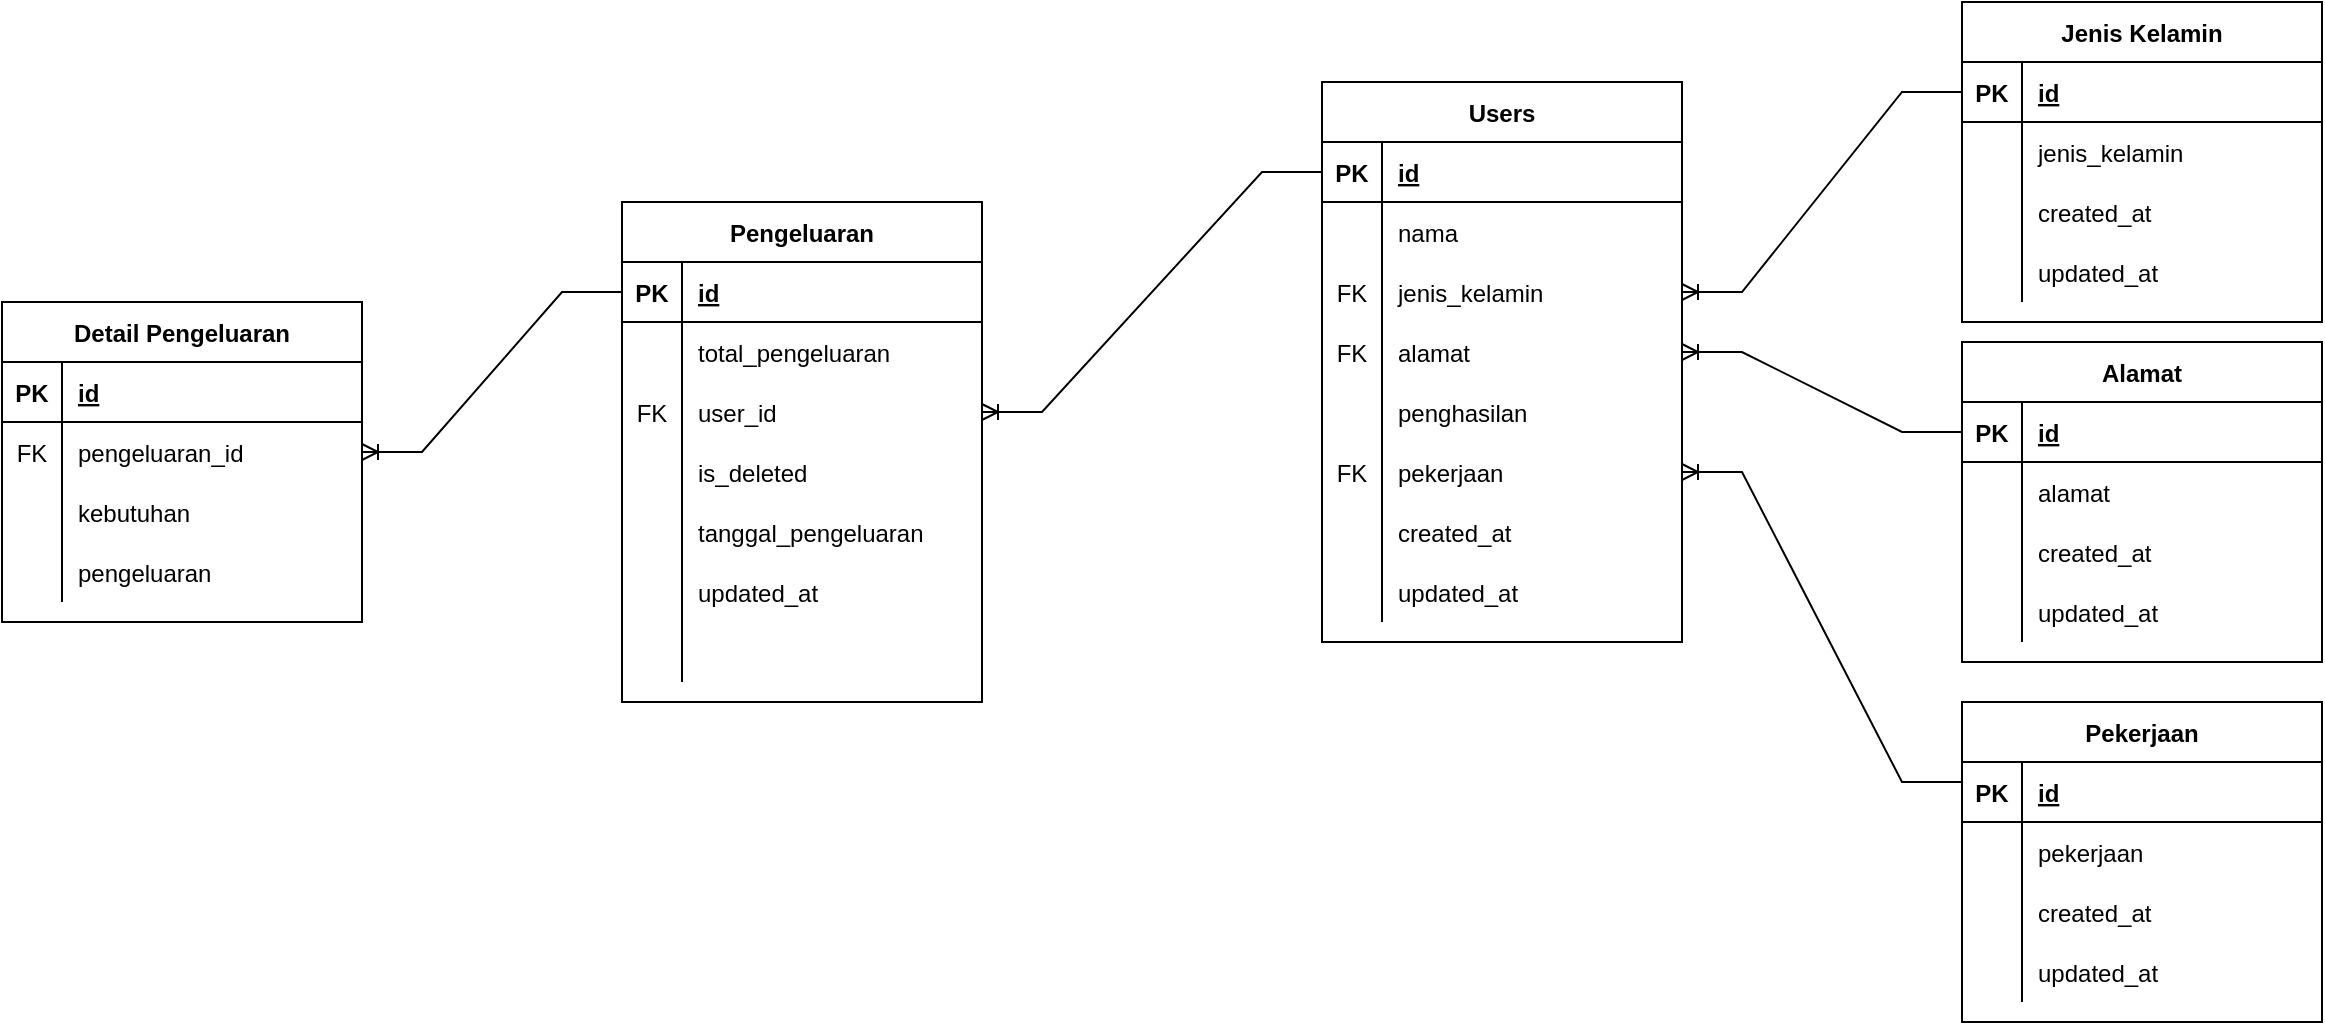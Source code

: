 <mxfile version="22.1.15" type="github" pages="9">
  <diagram id="XefS_dQw1Aq6V2A0XlVZ" name="ERD">
    <mxGraphModel dx="1520" dy="421" grid="1" gridSize="10" guides="1" tooltips="1" connect="1" arrows="1" fold="1" page="1" pageScale="1" pageWidth="850" pageHeight="1100" math="0" shadow="0">
      <root>
        <mxCell id="0" />
        <mxCell id="1" parent="0" />
        <mxCell id="gP8cV0BQQCMOHcVgKVj--16" value="Users" style="shape=table;startSize=30;container=1;collapsible=1;childLayout=tableLayout;fixedRows=1;rowLines=0;fontStyle=1;align=center;resizeLast=1;" parent="1" vertex="1">
          <mxGeometry x="30" y="130" width="180" height="280" as="geometry" />
        </mxCell>
        <mxCell id="gP8cV0BQQCMOHcVgKVj--17" value="" style="shape=tableRow;horizontal=0;startSize=0;swimlaneHead=0;swimlaneBody=0;fillColor=none;collapsible=0;dropTarget=0;points=[[0,0.5],[1,0.5]];portConstraint=eastwest;top=0;left=0;right=0;bottom=1;" parent="gP8cV0BQQCMOHcVgKVj--16" vertex="1">
          <mxGeometry y="30" width="180" height="30" as="geometry" />
        </mxCell>
        <mxCell id="gP8cV0BQQCMOHcVgKVj--18" value="PK" style="shape=partialRectangle;connectable=0;fillColor=none;top=0;left=0;bottom=0;right=0;fontStyle=1;overflow=hidden;" parent="gP8cV0BQQCMOHcVgKVj--17" vertex="1">
          <mxGeometry width="30" height="30" as="geometry">
            <mxRectangle width="30" height="30" as="alternateBounds" />
          </mxGeometry>
        </mxCell>
        <mxCell id="gP8cV0BQQCMOHcVgKVj--19" value="id" style="shape=partialRectangle;connectable=0;fillColor=none;top=0;left=0;bottom=0;right=0;align=left;spacingLeft=6;fontStyle=5;overflow=hidden;" parent="gP8cV0BQQCMOHcVgKVj--17" vertex="1">
          <mxGeometry x="30" width="150" height="30" as="geometry">
            <mxRectangle width="150" height="30" as="alternateBounds" />
          </mxGeometry>
        </mxCell>
        <mxCell id="gP8cV0BQQCMOHcVgKVj--20" value="" style="shape=tableRow;horizontal=0;startSize=0;swimlaneHead=0;swimlaneBody=0;fillColor=none;collapsible=0;dropTarget=0;points=[[0,0.5],[1,0.5]];portConstraint=eastwest;top=0;left=0;right=0;bottom=0;" parent="gP8cV0BQQCMOHcVgKVj--16" vertex="1">
          <mxGeometry y="60" width="180" height="30" as="geometry" />
        </mxCell>
        <mxCell id="gP8cV0BQQCMOHcVgKVj--21" value="" style="shape=partialRectangle;connectable=0;fillColor=none;top=0;left=0;bottom=0;right=0;editable=1;overflow=hidden;" parent="gP8cV0BQQCMOHcVgKVj--20" vertex="1">
          <mxGeometry width="30" height="30" as="geometry">
            <mxRectangle width="30" height="30" as="alternateBounds" />
          </mxGeometry>
        </mxCell>
        <mxCell id="gP8cV0BQQCMOHcVgKVj--22" value="nama" style="shape=partialRectangle;connectable=0;fillColor=none;top=0;left=0;bottom=0;right=0;align=left;spacingLeft=6;overflow=hidden;" parent="gP8cV0BQQCMOHcVgKVj--20" vertex="1">
          <mxGeometry x="30" width="150" height="30" as="geometry">
            <mxRectangle width="150" height="30" as="alternateBounds" />
          </mxGeometry>
        </mxCell>
        <mxCell id="gP8cV0BQQCMOHcVgKVj--23" value="" style="shape=tableRow;horizontal=0;startSize=0;swimlaneHead=0;swimlaneBody=0;fillColor=none;collapsible=0;dropTarget=0;points=[[0,0.5],[1,0.5]];portConstraint=eastwest;top=0;left=0;right=0;bottom=0;" parent="gP8cV0BQQCMOHcVgKVj--16" vertex="1">
          <mxGeometry y="90" width="180" height="30" as="geometry" />
        </mxCell>
        <mxCell id="gP8cV0BQQCMOHcVgKVj--24" value="FK" style="shape=partialRectangle;connectable=0;fillColor=none;top=0;left=0;bottom=0;right=0;editable=1;overflow=hidden;" parent="gP8cV0BQQCMOHcVgKVj--23" vertex="1">
          <mxGeometry width="30" height="30" as="geometry">
            <mxRectangle width="30" height="30" as="alternateBounds" />
          </mxGeometry>
        </mxCell>
        <mxCell id="gP8cV0BQQCMOHcVgKVj--25" value="jenis_kelamin" style="shape=partialRectangle;connectable=0;fillColor=none;top=0;left=0;bottom=0;right=0;align=left;spacingLeft=6;overflow=hidden;" parent="gP8cV0BQQCMOHcVgKVj--23" vertex="1">
          <mxGeometry x="30" width="150" height="30" as="geometry">
            <mxRectangle width="150" height="30" as="alternateBounds" />
          </mxGeometry>
        </mxCell>
        <mxCell id="gP8cV0BQQCMOHcVgKVj--26" value="" style="shape=tableRow;horizontal=0;startSize=0;swimlaneHead=0;swimlaneBody=0;fillColor=none;collapsible=0;dropTarget=0;points=[[0,0.5],[1,0.5]];portConstraint=eastwest;top=0;left=0;right=0;bottom=0;" parent="gP8cV0BQQCMOHcVgKVj--16" vertex="1">
          <mxGeometry y="120" width="180" height="30" as="geometry" />
        </mxCell>
        <mxCell id="gP8cV0BQQCMOHcVgKVj--27" value="FK" style="shape=partialRectangle;connectable=0;fillColor=none;top=0;left=0;bottom=0;right=0;editable=1;overflow=hidden;" parent="gP8cV0BQQCMOHcVgKVj--26" vertex="1">
          <mxGeometry width="30" height="30" as="geometry">
            <mxRectangle width="30" height="30" as="alternateBounds" />
          </mxGeometry>
        </mxCell>
        <mxCell id="gP8cV0BQQCMOHcVgKVj--28" value="alamat" style="shape=partialRectangle;connectable=0;fillColor=none;top=0;left=0;bottom=0;right=0;align=left;spacingLeft=6;overflow=hidden;" parent="gP8cV0BQQCMOHcVgKVj--26" vertex="1">
          <mxGeometry x="30" width="150" height="30" as="geometry">
            <mxRectangle width="150" height="30" as="alternateBounds" />
          </mxGeometry>
        </mxCell>
        <mxCell id="gP8cV0BQQCMOHcVgKVj--45" value="" style="shape=tableRow;horizontal=0;startSize=0;swimlaneHead=0;swimlaneBody=0;fillColor=none;collapsible=0;dropTarget=0;points=[[0,0.5],[1,0.5]];portConstraint=eastwest;top=0;left=0;right=0;bottom=0;" parent="gP8cV0BQQCMOHcVgKVj--16" vertex="1">
          <mxGeometry y="150" width="180" height="30" as="geometry" />
        </mxCell>
        <mxCell id="gP8cV0BQQCMOHcVgKVj--46" value="" style="shape=partialRectangle;connectable=0;fillColor=none;top=0;left=0;bottom=0;right=0;editable=1;overflow=hidden;" parent="gP8cV0BQQCMOHcVgKVj--45" vertex="1">
          <mxGeometry width="30" height="30" as="geometry">
            <mxRectangle width="30" height="30" as="alternateBounds" />
          </mxGeometry>
        </mxCell>
        <mxCell id="gP8cV0BQQCMOHcVgKVj--47" value="penghasilan" style="shape=partialRectangle;connectable=0;fillColor=none;top=0;left=0;bottom=0;right=0;align=left;spacingLeft=6;overflow=hidden;" parent="gP8cV0BQQCMOHcVgKVj--45" vertex="1">
          <mxGeometry x="30" width="150" height="30" as="geometry">
            <mxRectangle width="150" height="30" as="alternateBounds" />
          </mxGeometry>
        </mxCell>
        <mxCell id="gP8cV0BQQCMOHcVgKVj--48" value="" style="shape=tableRow;horizontal=0;startSize=0;swimlaneHead=0;swimlaneBody=0;fillColor=none;collapsible=0;dropTarget=0;points=[[0,0.5],[1,0.5]];portConstraint=eastwest;top=0;left=0;right=0;bottom=0;" parent="gP8cV0BQQCMOHcVgKVj--16" vertex="1">
          <mxGeometry y="180" width="180" height="30" as="geometry" />
        </mxCell>
        <mxCell id="gP8cV0BQQCMOHcVgKVj--49" value="FK" style="shape=partialRectangle;connectable=0;fillColor=none;top=0;left=0;bottom=0;right=0;editable=1;overflow=hidden;" parent="gP8cV0BQQCMOHcVgKVj--48" vertex="1">
          <mxGeometry width="30" height="30" as="geometry">
            <mxRectangle width="30" height="30" as="alternateBounds" />
          </mxGeometry>
        </mxCell>
        <mxCell id="gP8cV0BQQCMOHcVgKVj--50" value="pekerjaan" style="shape=partialRectangle;connectable=0;fillColor=none;top=0;left=0;bottom=0;right=0;align=left;spacingLeft=6;overflow=hidden;" parent="gP8cV0BQQCMOHcVgKVj--48" vertex="1">
          <mxGeometry x="30" width="150" height="30" as="geometry">
            <mxRectangle width="150" height="30" as="alternateBounds" />
          </mxGeometry>
        </mxCell>
        <mxCell id="gP8cV0BQQCMOHcVgKVj--79" value="" style="shape=tableRow;horizontal=0;startSize=0;swimlaneHead=0;swimlaneBody=0;fillColor=none;collapsible=0;dropTarget=0;points=[[0,0.5],[1,0.5]];portConstraint=eastwest;top=0;left=0;right=0;bottom=0;" parent="gP8cV0BQQCMOHcVgKVj--16" vertex="1">
          <mxGeometry y="210" width="180" height="30" as="geometry" />
        </mxCell>
        <mxCell id="gP8cV0BQQCMOHcVgKVj--80" value="" style="shape=partialRectangle;connectable=0;fillColor=none;top=0;left=0;bottom=0;right=0;editable=1;overflow=hidden;" parent="gP8cV0BQQCMOHcVgKVj--79" vertex="1">
          <mxGeometry width="30" height="30" as="geometry">
            <mxRectangle width="30" height="30" as="alternateBounds" />
          </mxGeometry>
        </mxCell>
        <mxCell id="gP8cV0BQQCMOHcVgKVj--81" value="created_at" style="shape=partialRectangle;connectable=0;fillColor=none;top=0;left=0;bottom=0;right=0;align=left;spacingLeft=6;overflow=hidden;" parent="gP8cV0BQQCMOHcVgKVj--79" vertex="1">
          <mxGeometry x="30" width="150" height="30" as="geometry">
            <mxRectangle width="150" height="30" as="alternateBounds" />
          </mxGeometry>
        </mxCell>
        <mxCell id="gP8cV0BQQCMOHcVgKVj--82" value="" style="shape=tableRow;horizontal=0;startSize=0;swimlaneHead=0;swimlaneBody=0;fillColor=none;collapsible=0;dropTarget=0;points=[[0,0.5],[1,0.5]];portConstraint=eastwest;top=0;left=0;right=0;bottom=0;" parent="gP8cV0BQQCMOHcVgKVj--16" vertex="1">
          <mxGeometry y="240" width="180" height="30" as="geometry" />
        </mxCell>
        <mxCell id="gP8cV0BQQCMOHcVgKVj--83" value="" style="shape=partialRectangle;connectable=0;fillColor=none;top=0;left=0;bottom=0;right=0;editable=1;overflow=hidden;" parent="gP8cV0BQQCMOHcVgKVj--82" vertex="1">
          <mxGeometry width="30" height="30" as="geometry">
            <mxRectangle width="30" height="30" as="alternateBounds" />
          </mxGeometry>
        </mxCell>
        <mxCell id="gP8cV0BQQCMOHcVgKVj--84" value="updated_at" style="shape=partialRectangle;connectable=0;fillColor=none;top=0;left=0;bottom=0;right=0;align=left;spacingLeft=6;overflow=hidden;" parent="gP8cV0BQQCMOHcVgKVj--82" vertex="1">
          <mxGeometry x="30" width="150" height="30" as="geometry">
            <mxRectangle width="150" height="30" as="alternateBounds" />
          </mxGeometry>
        </mxCell>
        <mxCell id="gP8cV0BQQCMOHcVgKVj--51" value="Alamat" style="shape=table;startSize=30;container=1;collapsible=1;childLayout=tableLayout;fixedRows=1;rowLines=0;fontStyle=1;align=center;resizeLast=1;" parent="1" vertex="1">
          <mxGeometry x="350" y="260" width="180" height="160" as="geometry" />
        </mxCell>
        <mxCell id="gP8cV0BQQCMOHcVgKVj--52" value="" style="shape=tableRow;horizontal=0;startSize=0;swimlaneHead=0;swimlaneBody=0;fillColor=none;collapsible=0;dropTarget=0;points=[[0,0.5],[1,0.5]];portConstraint=eastwest;top=0;left=0;right=0;bottom=1;" parent="gP8cV0BQQCMOHcVgKVj--51" vertex="1">
          <mxGeometry y="30" width="180" height="30" as="geometry" />
        </mxCell>
        <mxCell id="gP8cV0BQQCMOHcVgKVj--53" value="PK" style="shape=partialRectangle;connectable=0;fillColor=none;top=0;left=0;bottom=0;right=0;fontStyle=1;overflow=hidden;" parent="gP8cV0BQQCMOHcVgKVj--52" vertex="1">
          <mxGeometry width="30" height="30" as="geometry">
            <mxRectangle width="30" height="30" as="alternateBounds" />
          </mxGeometry>
        </mxCell>
        <mxCell id="gP8cV0BQQCMOHcVgKVj--54" value="id" style="shape=partialRectangle;connectable=0;fillColor=none;top=0;left=0;bottom=0;right=0;align=left;spacingLeft=6;fontStyle=5;overflow=hidden;" parent="gP8cV0BQQCMOHcVgKVj--52" vertex="1">
          <mxGeometry x="30" width="150" height="30" as="geometry">
            <mxRectangle width="150" height="30" as="alternateBounds" />
          </mxGeometry>
        </mxCell>
        <mxCell id="gP8cV0BQQCMOHcVgKVj--55" value="" style="shape=tableRow;horizontal=0;startSize=0;swimlaneHead=0;swimlaneBody=0;fillColor=none;collapsible=0;dropTarget=0;points=[[0,0.5],[1,0.5]];portConstraint=eastwest;top=0;left=0;right=0;bottom=0;" parent="gP8cV0BQQCMOHcVgKVj--51" vertex="1">
          <mxGeometry y="60" width="180" height="30" as="geometry" />
        </mxCell>
        <mxCell id="gP8cV0BQQCMOHcVgKVj--56" value="" style="shape=partialRectangle;connectable=0;fillColor=none;top=0;left=0;bottom=0;right=0;editable=1;overflow=hidden;" parent="gP8cV0BQQCMOHcVgKVj--55" vertex="1">
          <mxGeometry width="30" height="30" as="geometry">
            <mxRectangle width="30" height="30" as="alternateBounds" />
          </mxGeometry>
        </mxCell>
        <mxCell id="gP8cV0BQQCMOHcVgKVj--57" value="alamat" style="shape=partialRectangle;connectable=0;fillColor=none;top=0;left=0;bottom=0;right=0;align=left;spacingLeft=6;overflow=hidden;" parent="gP8cV0BQQCMOHcVgKVj--55" vertex="1">
          <mxGeometry x="30" width="150" height="30" as="geometry">
            <mxRectangle width="150" height="30" as="alternateBounds" />
          </mxGeometry>
        </mxCell>
        <mxCell id="gP8cV0BQQCMOHcVgKVj--58" value="" style="shape=tableRow;horizontal=0;startSize=0;swimlaneHead=0;swimlaneBody=0;fillColor=none;collapsible=0;dropTarget=0;points=[[0,0.5],[1,0.5]];portConstraint=eastwest;top=0;left=0;right=0;bottom=0;" parent="gP8cV0BQQCMOHcVgKVj--51" vertex="1">
          <mxGeometry y="90" width="180" height="30" as="geometry" />
        </mxCell>
        <mxCell id="gP8cV0BQQCMOHcVgKVj--59" value="" style="shape=partialRectangle;connectable=0;fillColor=none;top=0;left=0;bottom=0;right=0;editable=1;overflow=hidden;" parent="gP8cV0BQQCMOHcVgKVj--58" vertex="1">
          <mxGeometry width="30" height="30" as="geometry">
            <mxRectangle width="30" height="30" as="alternateBounds" />
          </mxGeometry>
        </mxCell>
        <mxCell id="gP8cV0BQQCMOHcVgKVj--60" value="created_at" style="shape=partialRectangle;connectable=0;fillColor=none;top=0;left=0;bottom=0;right=0;align=left;spacingLeft=6;overflow=hidden;" parent="gP8cV0BQQCMOHcVgKVj--58" vertex="1">
          <mxGeometry x="30" width="150" height="30" as="geometry">
            <mxRectangle width="150" height="30" as="alternateBounds" />
          </mxGeometry>
        </mxCell>
        <mxCell id="gP8cV0BQQCMOHcVgKVj--61" value="" style="shape=tableRow;horizontal=0;startSize=0;swimlaneHead=0;swimlaneBody=0;fillColor=none;collapsible=0;dropTarget=0;points=[[0,0.5],[1,0.5]];portConstraint=eastwest;top=0;left=0;right=0;bottom=0;" parent="gP8cV0BQQCMOHcVgKVj--51" vertex="1">
          <mxGeometry y="120" width="180" height="30" as="geometry" />
        </mxCell>
        <mxCell id="gP8cV0BQQCMOHcVgKVj--62" value="" style="shape=partialRectangle;connectable=0;fillColor=none;top=0;left=0;bottom=0;right=0;editable=1;overflow=hidden;" parent="gP8cV0BQQCMOHcVgKVj--61" vertex="1">
          <mxGeometry width="30" height="30" as="geometry">
            <mxRectangle width="30" height="30" as="alternateBounds" />
          </mxGeometry>
        </mxCell>
        <mxCell id="gP8cV0BQQCMOHcVgKVj--63" value="updated_at" style="shape=partialRectangle;connectable=0;fillColor=none;top=0;left=0;bottom=0;right=0;align=left;spacingLeft=6;overflow=hidden;" parent="gP8cV0BQQCMOHcVgKVj--61" vertex="1">
          <mxGeometry x="30" width="150" height="30" as="geometry">
            <mxRectangle width="150" height="30" as="alternateBounds" />
          </mxGeometry>
        </mxCell>
        <mxCell id="gP8cV0BQQCMOHcVgKVj--65" value="" style="edgeStyle=entityRelationEdgeStyle;fontSize=12;html=1;endArrow=ERoneToMany;rounded=0;exitX=0;exitY=0.5;exitDx=0;exitDy=0;entryX=1;entryY=0.5;entryDx=0;entryDy=0;" parent="1" source="gP8cV0BQQCMOHcVgKVj--52" target="gP8cV0BQQCMOHcVgKVj--26" edge="1">
          <mxGeometry width="100" height="100" relative="1" as="geometry">
            <mxPoint x="380" y="450" as="sourcePoint" />
            <mxPoint x="190" y="380" as="targetPoint" />
          </mxGeometry>
        </mxCell>
        <mxCell id="gP8cV0BQQCMOHcVgKVj--66" value="Pengeluaran" style="shape=table;startSize=30;container=1;collapsible=1;childLayout=tableLayout;fixedRows=1;rowLines=0;fontStyle=1;align=center;resizeLast=1;" parent="1" vertex="1">
          <mxGeometry x="-320" y="190" width="180" height="250" as="geometry" />
        </mxCell>
        <mxCell id="gP8cV0BQQCMOHcVgKVj--67" value="" style="shape=tableRow;horizontal=0;startSize=0;swimlaneHead=0;swimlaneBody=0;fillColor=none;collapsible=0;dropTarget=0;points=[[0,0.5],[1,0.5]];portConstraint=eastwest;top=0;left=0;right=0;bottom=1;" parent="gP8cV0BQQCMOHcVgKVj--66" vertex="1">
          <mxGeometry y="30" width="180" height="30" as="geometry" />
        </mxCell>
        <mxCell id="gP8cV0BQQCMOHcVgKVj--68" value="PK" style="shape=partialRectangle;connectable=0;fillColor=none;top=0;left=0;bottom=0;right=0;fontStyle=1;overflow=hidden;" parent="gP8cV0BQQCMOHcVgKVj--67" vertex="1">
          <mxGeometry width="30" height="30" as="geometry">
            <mxRectangle width="30" height="30" as="alternateBounds" />
          </mxGeometry>
        </mxCell>
        <mxCell id="gP8cV0BQQCMOHcVgKVj--69" value="id" style="shape=partialRectangle;connectable=0;fillColor=none;top=0;left=0;bottom=0;right=0;align=left;spacingLeft=6;fontStyle=5;overflow=hidden;" parent="gP8cV0BQQCMOHcVgKVj--67" vertex="1">
          <mxGeometry x="30" width="150" height="30" as="geometry">
            <mxRectangle width="150" height="30" as="alternateBounds" />
          </mxGeometry>
        </mxCell>
        <mxCell id="gP8cV0BQQCMOHcVgKVj--70" value="" style="shape=tableRow;horizontal=0;startSize=0;swimlaneHead=0;swimlaneBody=0;fillColor=none;collapsible=0;dropTarget=0;points=[[0,0.5],[1,0.5]];portConstraint=eastwest;top=0;left=0;right=0;bottom=0;" parent="gP8cV0BQQCMOHcVgKVj--66" vertex="1">
          <mxGeometry y="60" width="180" height="30" as="geometry" />
        </mxCell>
        <mxCell id="gP8cV0BQQCMOHcVgKVj--71" value="" style="shape=partialRectangle;connectable=0;fillColor=none;top=0;left=0;bottom=0;right=0;editable=1;overflow=hidden;" parent="gP8cV0BQQCMOHcVgKVj--70" vertex="1">
          <mxGeometry width="30" height="30" as="geometry">
            <mxRectangle width="30" height="30" as="alternateBounds" />
          </mxGeometry>
        </mxCell>
        <mxCell id="gP8cV0BQQCMOHcVgKVj--72" value="total_pengeluaran" style="shape=partialRectangle;connectable=0;fillColor=none;top=0;left=0;bottom=0;right=0;align=left;spacingLeft=6;overflow=hidden;" parent="gP8cV0BQQCMOHcVgKVj--70" vertex="1">
          <mxGeometry x="30" width="150" height="30" as="geometry">
            <mxRectangle width="150" height="30" as="alternateBounds" />
          </mxGeometry>
        </mxCell>
        <mxCell id="gP8cV0BQQCMOHcVgKVj--73" value="" style="shape=tableRow;horizontal=0;startSize=0;swimlaneHead=0;swimlaneBody=0;fillColor=none;collapsible=0;dropTarget=0;points=[[0,0.5],[1,0.5]];portConstraint=eastwest;top=0;left=0;right=0;bottom=0;" parent="gP8cV0BQQCMOHcVgKVj--66" vertex="1">
          <mxGeometry y="90" width="180" height="30" as="geometry" />
        </mxCell>
        <mxCell id="gP8cV0BQQCMOHcVgKVj--74" value="FK" style="shape=partialRectangle;connectable=0;fillColor=none;top=0;left=0;bottom=0;right=0;editable=1;overflow=hidden;" parent="gP8cV0BQQCMOHcVgKVj--73" vertex="1">
          <mxGeometry width="30" height="30" as="geometry">
            <mxRectangle width="30" height="30" as="alternateBounds" />
          </mxGeometry>
        </mxCell>
        <mxCell id="gP8cV0BQQCMOHcVgKVj--75" value="user_id" style="shape=partialRectangle;connectable=0;fillColor=none;top=0;left=0;bottom=0;right=0;align=left;spacingLeft=6;overflow=hidden;" parent="gP8cV0BQQCMOHcVgKVj--73" vertex="1">
          <mxGeometry x="30" width="150" height="30" as="geometry">
            <mxRectangle width="150" height="30" as="alternateBounds" />
          </mxGeometry>
        </mxCell>
        <mxCell id="gP8cV0BQQCMOHcVgKVj--120" value="" style="shape=tableRow;horizontal=0;startSize=0;swimlaneHead=0;swimlaneBody=0;fillColor=none;collapsible=0;dropTarget=0;points=[[0,0.5],[1,0.5]];portConstraint=eastwest;top=0;left=0;right=0;bottom=0;" parent="gP8cV0BQQCMOHcVgKVj--66" vertex="1">
          <mxGeometry y="120" width="180" height="30" as="geometry" />
        </mxCell>
        <mxCell id="gP8cV0BQQCMOHcVgKVj--121" value="" style="shape=partialRectangle;connectable=0;fillColor=none;top=0;left=0;bottom=0;right=0;editable=1;overflow=hidden;" parent="gP8cV0BQQCMOHcVgKVj--120" vertex="1">
          <mxGeometry width="30" height="30" as="geometry">
            <mxRectangle width="30" height="30" as="alternateBounds" />
          </mxGeometry>
        </mxCell>
        <mxCell id="gP8cV0BQQCMOHcVgKVj--122" value="is_deleted" style="shape=partialRectangle;connectable=0;fillColor=none;top=0;left=0;bottom=0;right=0;align=left;spacingLeft=6;overflow=hidden;" parent="gP8cV0BQQCMOHcVgKVj--120" vertex="1">
          <mxGeometry x="30" width="150" height="30" as="geometry">
            <mxRectangle width="150" height="30" as="alternateBounds" />
          </mxGeometry>
        </mxCell>
        <mxCell id="gP8cV0BQQCMOHcVgKVj--76" value="" style="shape=tableRow;horizontal=0;startSize=0;swimlaneHead=0;swimlaneBody=0;fillColor=none;collapsible=0;dropTarget=0;points=[[0,0.5],[1,0.5]];portConstraint=eastwest;top=0;left=0;right=0;bottom=0;" parent="gP8cV0BQQCMOHcVgKVj--66" vertex="1">
          <mxGeometry y="150" width="180" height="30" as="geometry" />
        </mxCell>
        <mxCell id="gP8cV0BQQCMOHcVgKVj--77" value="" style="shape=partialRectangle;connectable=0;fillColor=none;top=0;left=0;bottom=0;right=0;editable=1;overflow=hidden;" parent="gP8cV0BQQCMOHcVgKVj--76" vertex="1">
          <mxGeometry width="30" height="30" as="geometry">
            <mxRectangle width="30" height="30" as="alternateBounds" />
          </mxGeometry>
        </mxCell>
        <mxCell id="gP8cV0BQQCMOHcVgKVj--78" value="tanggal_pengeluaran" style="shape=partialRectangle;connectable=0;fillColor=none;top=0;left=0;bottom=0;right=0;align=left;spacingLeft=6;overflow=hidden;" parent="gP8cV0BQQCMOHcVgKVj--76" vertex="1">
          <mxGeometry x="30" width="150" height="30" as="geometry">
            <mxRectangle width="150" height="30" as="alternateBounds" />
          </mxGeometry>
        </mxCell>
        <mxCell id="gP8cV0BQQCMOHcVgKVj--117" value="" style="shape=tableRow;horizontal=0;startSize=0;swimlaneHead=0;swimlaneBody=0;fillColor=none;collapsible=0;dropTarget=0;points=[[0,0.5],[1,0.5]];portConstraint=eastwest;top=0;left=0;right=0;bottom=0;" parent="gP8cV0BQQCMOHcVgKVj--66" vertex="1">
          <mxGeometry y="180" width="180" height="30" as="geometry" />
        </mxCell>
        <mxCell id="gP8cV0BQQCMOHcVgKVj--118" value="" style="shape=partialRectangle;connectable=0;fillColor=none;top=0;left=0;bottom=0;right=0;editable=1;overflow=hidden;" parent="gP8cV0BQQCMOHcVgKVj--117" vertex="1">
          <mxGeometry width="30" height="30" as="geometry">
            <mxRectangle width="30" height="30" as="alternateBounds" />
          </mxGeometry>
        </mxCell>
        <mxCell id="gP8cV0BQQCMOHcVgKVj--119" value="updated_at" style="shape=partialRectangle;connectable=0;fillColor=none;top=0;left=0;bottom=0;right=0;align=left;spacingLeft=6;overflow=hidden;" parent="gP8cV0BQQCMOHcVgKVj--117" vertex="1">
          <mxGeometry x="30" width="150" height="30" as="geometry">
            <mxRectangle width="150" height="30" as="alternateBounds" />
          </mxGeometry>
        </mxCell>
        <mxCell id="gP8cV0BQQCMOHcVgKVj--86" value="" style="shape=tableRow;horizontal=0;startSize=0;swimlaneHead=0;swimlaneBody=0;fillColor=none;collapsible=0;dropTarget=0;points=[[0,0.5],[1,0.5]];portConstraint=eastwest;top=0;left=0;right=0;bottom=0;" parent="gP8cV0BQQCMOHcVgKVj--66" vertex="1">
          <mxGeometry y="210" width="180" height="30" as="geometry" />
        </mxCell>
        <mxCell id="gP8cV0BQQCMOHcVgKVj--87" value="" style="shape=partialRectangle;connectable=0;fillColor=none;top=0;left=0;bottom=0;right=0;editable=1;overflow=hidden;" parent="gP8cV0BQQCMOHcVgKVj--86" vertex="1">
          <mxGeometry width="30" height="30" as="geometry">
            <mxRectangle width="30" height="30" as="alternateBounds" />
          </mxGeometry>
        </mxCell>
        <mxCell id="gP8cV0BQQCMOHcVgKVj--88" value="" style="shape=partialRectangle;connectable=0;fillColor=none;top=0;left=0;bottom=0;right=0;align=left;spacingLeft=6;overflow=hidden;" parent="gP8cV0BQQCMOHcVgKVj--86" vertex="1">
          <mxGeometry x="30" width="150" height="30" as="geometry">
            <mxRectangle width="150" height="30" as="alternateBounds" />
          </mxGeometry>
        </mxCell>
        <mxCell id="gP8cV0BQQCMOHcVgKVj--85" value="" style="edgeStyle=entityRelationEdgeStyle;fontSize=12;html=1;endArrow=ERoneToMany;rounded=0;exitX=0;exitY=0.5;exitDx=0;exitDy=0;" parent="1" source="gP8cV0BQQCMOHcVgKVj--17" target="gP8cV0BQQCMOHcVgKVj--73" edge="1">
          <mxGeometry width="100" height="100" relative="1" as="geometry">
            <mxPoint x="-130" y="490" as="sourcePoint" />
            <mxPoint x="-30" y="390" as="targetPoint" />
          </mxGeometry>
        </mxCell>
        <mxCell id="gP8cV0BQQCMOHcVgKVj--89" value="Jenis Kelamin" style="shape=table;startSize=30;container=1;collapsible=1;childLayout=tableLayout;fixedRows=1;rowLines=0;fontStyle=1;align=center;resizeLast=1;" parent="1" vertex="1">
          <mxGeometry x="350" y="90" width="180" height="160" as="geometry" />
        </mxCell>
        <mxCell id="gP8cV0BQQCMOHcVgKVj--90" value="" style="shape=tableRow;horizontal=0;startSize=0;swimlaneHead=0;swimlaneBody=0;fillColor=none;collapsible=0;dropTarget=0;points=[[0,0.5],[1,0.5]];portConstraint=eastwest;top=0;left=0;right=0;bottom=1;" parent="gP8cV0BQQCMOHcVgKVj--89" vertex="1">
          <mxGeometry y="30" width="180" height="30" as="geometry" />
        </mxCell>
        <mxCell id="gP8cV0BQQCMOHcVgKVj--91" value="PK" style="shape=partialRectangle;connectable=0;fillColor=none;top=0;left=0;bottom=0;right=0;fontStyle=1;overflow=hidden;" parent="gP8cV0BQQCMOHcVgKVj--90" vertex="1">
          <mxGeometry width="30" height="30" as="geometry">
            <mxRectangle width="30" height="30" as="alternateBounds" />
          </mxGeometry>
        </mxCell>
        <mxCell id="gP8cV0BQQCMOHcVgKVj--92" value="id" style="shape=partialRectangle;connectable=0;fillColor=none;top=0;left=0;bottom=0;right=0;align=left;spacingLeft=6;fontStyle=5;overflow=hidden;" parent="gP8cV0BQQCMOHcVgKVj--90" vertex="1">
          <mxGeometry x="30" width="150" height="30" as="geometry">
            <mxRectangle width="150" height="30" as="alternateBounds" />
          </mxGeometry>
        </mxCell>
        <mxCell id="gP8cV0BQQCMOHcVgKVj--93" value="" style="shape=tableRow;horizontal=0;startSize=0;swimlaneHead=0;swimlaneBody=0;fillColor=none;collapsible=0;dropTarget=0;points=[[0,0.5],[1,0.5]];portConstraint=eastwest;top=0;left=0;right=0;bottom=0;" parent="gP8cV0BQQCMOHcVgKVj--89" vertex="1">
          <mxGeometry y="60" width="180" height="30" as="geometry" />
        </mxCell>
        <mxCell id="gP8cV0BQQCMOHcVgKVj--94" value="" style="shape=partialRectangle;connectable=0;fillColor=none;top=0;left=0;bottom=0;right=0;editable=1;overflow=hidden;" parent="gP8cV0BQQCMOHcVgKVj--93" vertex="1">
          <mxGeometry width="30" height="30" as="geometry">
            <mxRectangle width="30" height="30" as="alternateBounds" />
          </mxGeometry>
        </mxCell>
        <mxCell id="gP8cV0BQQCMOHcVgKVj--95" value="jenis_kelamin" style="shape=partialRectangle;connectable=0;fillColor=none;top=0;left=0;bottom=0;right=0;align=left;spacingLeft=6;overflow=hidden;" parent="gP8cV0BQQCMOHcVgKVj--93" vertex="1">
          <mxGeometry x="30" width="150" height="30" as="geometry">
            <mxRectangle width="150" height="30" as="alternateBounds" />
          </mxGeometry>
        </mxCell>
        <mxCell id="gP8cV0BQQCMOHcVgKVj--96" value="" style="shape=tableRow;horizontal=0;startSize=0;swimlaneHead=0;swimlaneBody=0;fillColor=none;collapsible=0;dropTarget=0;points=[[0,0.5],[1,0.5]];portConstraint=eastwest;top=0;left=0;right=0;bottom=0;" parent="gP8cV0BQQCMOHcVgKVj--89" vertex="1">
          <mxGeometry y="90" width="180" height="30" as="geometry" />
        </mxCell>
        <mxCell id="gP8cV0BQQCMOHcVgKVj--97" value="" style="shape=partialRectangle;connectable=0;fillColor=none;top=0;left=0;bottom=0;right=0;editable=1;overflow=hidden;" parent="gP8cV0BQQCMOHcVgKVj--96" vertex="1">
          <mxGeometry width="30" height="30" as="geometry">
            <mxRectangle width="30" height="30" as="alternateBounds" />
          </mxGeometry>
        </mxCell>
        <mxCell id="gP8cV0BQQCMOHcVgKVj--98" value="created_at" style="shape=partialRectangle;connectable=0;fillColor=none;top=0;left=0;bottom=0;right=0;align=left;spacingLeft=6;overflow=hidden;" parent="gP8cV0BQQCMOHcVgKVj--96" vertex="1">
          <mxGeometry x="30" width="150" height="30" as="geometry">
            <mxRectangle width="150" height="30" as="alternateBounds" />
          </mxGeometry>
        </mxCell>
        <mxCell id="gP8cV0BQQCMOHcVgKVj--99" value="" style="shape=tableRow;horizontal=0;startSize=0;swimlaneHead=0;swimlaneBody=0;fillColor=none;collapsible=0;dropTarget=0;points=[[0,0.5],[1,0.5]];portConstraint=eastwest;top=0;left=0;right=0;bottom=0;" parent="gP8cV0BQQCMOHcVgKVj--89" vertex="1">
          <mxGeometry y="120" width="180" height="30" as="geometry" />
        </mxCell>
        <mxCell id="gP8cV0BQQCMOHcVgKVj--100" value="" style="shape=partialRectangle;connectable=0;fillColor=none;top=0;left=0;bottom=0;right=0;editable=1;overflow=hidden;" parent="gP8cV0BQQCMOHcVgKVj--99" vertex="1">
          <mxGeometry width="30" height="30" as="geometry">
            <mxRectangle width="30" height="30" as="alternateBounds" />
          </mxGeometry>
        </mxCell>
        <mxCell id="gP8cV0BQQCMOHcVgKVj--101" value="updated_at" style="shape=partialRectangle;connectable=0;fillColor=none;top=0;left=0;bottom=0;right=0;align=left;spacingLeft=6;overflow=hidden;" parent="gP8cV0BQQCMOHcVgKVj--99" vertex="1">
          <mxGeometry x="30" width="150" height="30" as="geometry">
            <mxRectangle width="150" height="30" as="alternateBounds" />
          </mxGeometry>
        </mxCell>
        <mxCell id="gP8cV0BQQCMOHcVgKVj--102" value="" style="edgeStyle=entityRelationEdgeStyle;fontSize=12;html=1;endArrow=ERoneToMany;rounded=0;exitX=0;exitY=0.5;exitDx=0;exitDy=0;entryX=1;entryY=0.5;entryDx=0;entryDy=0;" parent="1" source="gP8cV0BQQCMOHcVgKVj--90" target="gP8cV0BQQCMOHcVgKVj--23" edge="1">
          <mxGeometry width="100" height="100" relative="1" as="geometry">
            <mxPoint x="360" y="345" as="sourcePoint" />
            <mxPoint x="220" y="275" as="targetPoint" />
          </mxGeometry>
        </mxCell>
        <mxCell id="gP8cV0BQQCMOHcVgKVj--103" value="Pekerjaan" style="shape=table;startSize=30;container=1;collapsible=1;childLayout=tableLayout;fixedRows=1;rowLines=0;fontStyle=1;align=center;resizeLast=1;" parent="1" vertex="1">
          <mxGeometry x="350" y="440" width="180" height="160" as="geometry" />
        </mxCell>
        <mxCell id="gP8cV0BQQCMOHcVgKVj--104" value="" style="shape=tableRow;horizontal=0;startSize=0;swimlaneHead=0;swimlaneBody=0;fillColor=none;collapsible=0;dropTarget=0;points=[[0,0.5],[1,0.5]];portConstraint=eastwest;top=0;left=0;right=0;bottom=1;" parent="gP8cV0BQQCMOHcVgKVj--103" vertex="1">
          <mxGeometry y="30" width="180" height="30" as="geometry" />
        </mxCell>
        <mxCell id="gP8cV0BQQCMOHcVgKVj--105" value="PK" style="shape=partialRectangle;connectable=0;fillColor=none;top=0;left=0;bottom=0;right=0;fontStyle=1;overflow=hidden;" parent="gP8cV0BQQCMOHcVgKVj--104" vertex="1">
          <mxGeometry width="30" height="30" as="geometry">
            <mxRectangle width="30" height="30" as="alternateBounds" />
          </mxGeometry>
        </mxCell>
        <mxCell id="gP8cV0BQQCMOHcVgKVj--106" value="id" style="shape=partialRectangle;connectable=0;fillColor=none;top=0;left=0;bottom=0;right=0;align=left;spacingLeft=6;fontStyle=5;overflow=hidden;" parent="gP8cV0BQQCMOHcVgKVj--104" vertex="1">
          <mxGeometry x="30" width="150" height="30" as="geometry">
            <mxRectangle width="150" height="30" as="alternateBounds" />
          </mxGeometry>
        </mxCell>
        <mxCell id="gP8cV0BQQCMOHcVgKVj--107" value="" style="shape=tableRow;horizontal=0;startSize=0;swimlaneHead=0;swimlaneBody=0;fillColor=none;collapsible=0;dropTarget=0;points=[[0,0.5],[1,0.5]];portConstraint=eastwest;top=0;left=0;right=0;bottom=0;" parent="gP8cV0BQQCMOHcVgKVj--103" vertex="1">
          <mxGeometry y="60" width="180" height="30" as="geometry" />
        </mxCell>
        <mxCell id="gP8cV0BQQCMOHcVgKVj--108" value="" style="shape=partialRectangle;connectable=0;fillColor=none;top=0;left=0;bottom=0;right=0;editable=1;overflow=hidden;" parent="gP8cV0BQQCMOHcVgKVj--107" vertex="1">
          <mxGeometry width="30" height="30" as="geometry">
            <mxRectangle width="30" height="30" as="alternateBounds" />
          </mxGeometry>
        </mxCell>
        <mxCell id="gP8cV0BQQCMOHcVgKVj--109" value="pekerjaan" style="shape=partialRectangle;connectable=0;fillColor=none;top=0;left=0;bottom=0;right=0;align=left;spacingLeft=6;overflow=hidden;" parent="gP8cV0BQQCMOHcVgKVj--107" vertex="1">
          <mxGeometry x="30" width="150" height="30" as="geometry">
            <mxRectangle width="150" height="30" as="alternateBounds" />
          </mxGeometry>
        </mxCell>
        <mxCell id="gP8cV0BQQCMOHcVgKVj--110" value="" style="shape=tableRow;horizontal=0;startSize=0;swimlaneHead=0;swimlaneBody=0;fillColor=none;collapsible=0;dropTarget=0;points=[[0,0.5],[1,0.5]];portConstraint=eastwest;top=0;left=0;right=0;bottom=0;" parent="gP8cV0BQQCMOHcVgKVj--103" vertex="1">
          <mxGeometry y="90" width="180" height="30" as="geometry" />
        </mxCell>
        <mxCell id="gP8cV0BQQCMOHcVgKVj--111" value="" style="shape=partialRectangle;connectable=0;fillColor=none;top=0;left=0;bottom=0;right=0;editable=1;overflow=hidden;" parent="gP8cV0BQQCMOHcVgKVj--110" vertex="1">
          <mxGeometry width="30" height="30" as="geometry">
            <mxRectangle width="30" height="30" as="alternateBounds" />
          </mxGeometry>
        </mxCell>
        <mxCell id="gP8cV0BQQCMOHcVgKVj--112" value="created_at" style="shape=partialRectangle;connectable=0;fillColor=none;top=0;left=0;bottom=0;right=0;align=left;spacingLeft=6;overflow=hidden;" parent="gP8cV0BQQCMOHcVgKVj--110" vertex="1">
          <mxGeometry x="30" width="150" height="30" as="geometry">
            <mxRectangle width="150" height="30" as="alternateBounds" />
          </mxGeometry>
        </mxCell>
        <mxCell id="gP8cV0BQQCMOHcVgKVj--113" value="" style="shape=tableRow;horizontal=0;startSize=0;swimlaneHead=0;swimlaneBody=0;fillColor=none;collapsible=0;dropTarget=0;points=[[0,0.5],[1,0.5]];portConstraint=eastwest;top=0;left=0;right=0;bottom=0;" parent="gP8cV0BQQCMOHcVgKVj--103" vertex="1">
          <mxGeometry y="120" width="180" height="30" as="geometry" />
        </mxCell>
        <mxCell id="gP8cV0BQQCMOHcVgKVj--114" value="" style="shape=partialRectangle;connectable=0;fillColor=none;top=0;left=0;bottom=0;right=0;editable=1;overflow=hidden;" parent="gP8cV0BQQCMOHcVgKVj--113" vertex="1">
          <mxGeometry width="30" height="30" as="geometry">
            <mxRectangle width="30" height="30" as="alternateBounds" />
          </mxGeometry>
        </mxCell>
        <mxCell id="gP8cV0BQQCMOHcVgKVj--115" value="updated_at" style="shape=partialRectangle;connectable=0;fillColor=none;top=0;left=0;bottom=0;right=0;align=left;spacingLeft=6;overflow=hidden;" parent="gP8cV0BQQCMOHcVgKVj--113" vertex="1">
          <mxGeometry x="30" width="150" height="30" as="geometry">
            <mxRectangle width="150" height="30" as="alternateBounds" />
          </mxGeometry>
        </mxCell>
        <mxCell id="gP8cV0BQQCMOHcVgKVj--116" value="" style="edgeStyle=entityRelationEdgeStyle;fontSize=12;html=1;endArrow=ERoneToMany;rounded=0;exitX=0;exitY=0.25;exitDx=0;exitDy=0;entryX=1;entryY=0.5;entryDx=0;entryDy=0;" parent="1" source="gP8cV0BQQCMOHcVgKVj--103" target="gP8cV0BQQCMOHcVgKVj--48" edge="1">
          <mxGeometry width="100" height="100" relative="1" as="geometry">
            <mxPoint x="360" y="315" as="sourcePoint" />
            <mxPoint x="220" y="275" as="targetPoint" />
          </mxGeometry>
        </mxCell>
        <mxCell id="KEoerjTBTrfOjBdLeDLx-1" value="Detail Pengeluaran" style="shape=table;startSize=30;container=1;collapsible=1;childLayout=tableLayout;fixedRows=1;rowLines=0;fontStyle=1;align=center;resizeLast=1;" parent="1" vertex="1">
          <mxGeometry x="-630" y="240" width="180" height="160" as="geometry" />
        </mxCell>
        <mxCell id="KEoerjTBTrfOjBdLeDLx-2" value="" style="shape=tableRow;horizontal=0;startSize=0;swimlaneHead=0;swimlaneBody=0;fillColor=none;collapsible=0;dropTarget=0;points=[[0,0.5],[1,0.5]];portConstraint=eastwest;top=0;left=0;right=0;bottom=1;" parent="KEoerjTBTrfOjBdLeDLx-1" vertex="1">
          <mxGeometry y="30" width="180" height="30" as="geometry" />
        </mxCell>
        <mxCell id="KEoerjTBTrfOjBdLeDLx-3" value="PK" style="shape=partialRectangle;connectable=0;fillColor=none;top=0;left=0;bottom=0;right=0;fontStyle=1;overflow=hidden;" parent="KEoerjTBTrfOjBdLeDLx-2" vertex="1">
          <mxGeometry width="30" height="30" as="geometry">
            <mxRectangle width="30" height="30" as="alternateBounds" />
          </mxGeometry>
        </mxCell>
        <mxCell id="KEoerjTBTrfOjBdLeDLx-4" value="id" style="shape=partialRectangle;connectable=0;fillColor=none;top=0;left=0;bottom=0;right=0;align=left;spacingLeft=6;fontStyle=5;overflow=hidden;" parent="KEoerjTBTrfOjBdLeDLx-2" vertex="1">
          <mxGeometry x="30" width="150" height="30" as="geometry">
            <mxRectangle width="150" height="30" as="alternateBounds" />
          </mxGeometry>
        </mxCell>
        <mxCell id="KEoerjTBTrfOjBdLeDLx-5" value="" style="shape=tableRow;horizontal=0;startSize=0;swimlaneHead=0;swimlaneBody=0;fillColor=none;collapsible=0;dropTarget=0;points=[[0,0.5],[1,0.5]];portConstraint=eastwest;top=0;left=0;right=0;bottom=0;" parent="KEoerjTBTrfOjBdLeDLx-1" vertex="1">
          <mxGeometry y="60" width="180" height="30" as="geometry" />
        </mxCell>
        <mxCell id="KEoerjTBTrfOjBdLeDLx-6" value="FK" style="shape=partialRectangle;connectable=0;fillColor=none;top=0;left=0;bottom=0;right=0;editable=1;overflow=hidden;" parent="KEoerjTBTrfOjBdLeDLx-5" vertex="1">
          <mxGeometry width="30" height="30" as="geometry">
            <mxRectangle width="30" height="30" as="alternateBounds" />
          </mxGeometry>
        </mxCell>
        <mxCell id="KEoerjTBTrfOjBdLeDLx-7" value="pengeluaran_id" style="shape=partialRectangle;connectable=0;fillColor=none;top=0;left=0;bottom=0;right=0;align=left;spacingLeft=6;overflow=hidden;" parent="KEoerjTBTrfOjBdLeDLx-5" vertex="1">
          <mxGeometry x="30" width="150" height="30" as="geometry">
            <mxRectangle width="150" height="30" as="alternateBounds" />
          </mxGeometry>
        </mxCell>
        <mxCell id="KEoerjTBTrfOjBdLeDLx-8" value="" style="shape=tableRow;horizontal=0;startSize=0;swimlaneHead=0;swimlaneBody=0;fillColor=none;collapsible=0;dropTarget=0;points=[[0,0.5],[1,0.5]];portConstraint=eastwest;top=0;left=0;right=0;bottom=0;" parent="KEoerjTBTrfOjBdLeDLx-1" vertex="1">
          <mxGeometry y="90" width="180" height="30" as="geometry" />
        </mxCell>
        <mxCell id="KEoerjTBTrfOjBdLeDLx-9" value="" style="shape=partialRectangle;connectable=0;fillColor=none;top=0;left=0;bottom=0;right=0;editable=1;overflow=hidden;" parent="KEoerjTBTrfOjBdLeDLx-8" vertex="1">
          <mxGeometry width="30" height="30" as="geometry">
            <mxRectangle width="30" height="30" as="alternateBounds" />
          </mxGeometry>
        </mxCell>
        <mxCell id="KEoerjTBTrfOjBdLeDLx-10" value="kebutuhan" style="shape=partialRectangle;connectable=0;fillColor=none;top=0;left=0;bottom=0;right=0;align=left;spacingLeft=6;overflow=hidden;" parent="KEoerjTBTrfOjBdLeDLx-8" vertex="1">
          <mxGeometry x="30" width="150" height="30" as="geometry">
            <mxRectangle width="150" height="30" as="alternateBounds" />
          </mxGeometry>
        </mxCell>
        <mxCell id="KEoerjTBTrfOjBdLeDLx-11" value="" style="shape=tableRow;horizontal=0;startSize=0;swimlaneHead=0;swimlaneBody=0;fillColor=none;collapsible=0;dropTarget=0;points=[[0,0.5],[1,0.5]];portConstraint=eastwest;top=0;left=0;right=0;bottom=0;" parent="KEoerjTBTrfOjBdLeDLx-1" vertex="1">
          <mxGeometry y="120" width="180" height="30" as="geometry" />
        </mxCell>
        <mxCell id="KEoerjTBTrfOjBdLeDLx-12" value="" style="shape=partialRectangle;connectable=0;fillColor=none;top=0;left=0;bottom=0;right=0;editable=1;overflow=hidden;" parent="KEoerjTBTrfOjBdLeDLx-11" vertex="1">
          <mxGeometry width="30" height="30" as="geometry">
            <mxRectangle width="30" height="30" as="alternateBounds" />
          </mxGeometry>
        </mxCell>
        <mxCell id="KEoerjTBTrfOjBdLeDLx-13" value="pengeluaran" style="shape=partialRectangle;connectable=0;fillColor=none;top=0;left=0;bottom=0;right=0;align=left;spacingLeft=6;overflow=hidden;" parent="KEoerjTBTrfOjBdLeDLx-11" vertex="1">
          <mxGeometry x="30" width="150" height="30" as="geometry">
            <mxRectangle width="150" height="30" as="alternateBounds" />
          </mxGeometry>
        </mxCell>
        <mxCell id="KEoerjTBTrfOjBdLeDLx-15" value="" style="edgeStyle=entityRelationEdgeStyle;fontSize=12;html=1;endArrow=ERoneToMany;rounded=0;elbow=vertical;entryX=1;entryY=0.5;entryDx=0;entryDy=0;exitX=0;exitY=0.5;exitDx=0;exitDy=0;" parent="1" source="gP8cV0BQQCMOHcVgKVj--67" target="KEoerjTBTrfOjBdLeDLx-5" edge="1">
          <mxGeometry width="100" height="100" relative="1" as="geometry">
            <mxPoint x="-450" y="520" as="sourcePoint" />
            <mxPoint x="-350" y="420" as="targetPoint" />
          </mxGeometry>
        </mxCell>
      </root>
    </mxGraphModel>
  </diagram>
  <diagram id="d59oYJnStrHwsT8wo2RZ" name="Use Case">
    <mxGraphModel dx="910" dy="421" grid="1" gridSize="10" guides="1" tooltips="1" connect="1" arrows="1" fold="1" page="1" pageScale="1" pageWidth="850" pageHeight="1100" math="0" shadow="0">
      <root>
        <mxCell id="0" />
        <mxCell id="1" parent="0" />
        <mxCell id="T8yaMXFT7PZD9T0gEeqh-1" value="Use Case&amp;nbsp;" style="shape=umlFrame;whiteSpace=wrap;html=1;" parent="1" vertex="1">
          <mxGeometry x="180" y="100" width="620" height="680" as="geometry" />
        </mxCell>
        <mxCell id="T8yaMXFT7PZD9T0gEeqh-2" value="User" style="shape=umlActor;verticalLabelPosition=bottom;verticalAlign=top;html=1;" parent="1" vertex="1">
          <mxGeometry x="200" y="370" width="30" height="60" as="geometry" />
        </mxCell>
        <mxCell id="T8yaMXFT7PZD9T0gEeqh-23" style="edgeStyle=none;rounded=0;orthogonalLoop=1;jettySize=auto;html=1;entryX=0.5;entryY=0.5;entryDx=0;entryDy=0;entryPerimeter=0;endArrow=none;endFill=0;" parent="1" source="T8yaMXFT7PZD9T0gEeqh-4" target="T8yaMXFT7PZD9T0gEeqh-2" edge="1">
          <mxGeometry relative="1" as="geometry" />
        </mxCell>
        <mxCell id="T8yaMXFT7PZD9T0gEeqh-4" value="Login" style="ellipse;whiteSpace=wrap;html=1;" parent="1" vertex="1">
          <mxGeometry x="380" y="230" width="140" height="70" as="geometry" />
        </mxCell>
        <mxCell id="T8yaMXFT7PZD9T0gEeqh-36" value="Extend" style="edgeStyle=none;rounded=0;orthogonalLoop=1;jettySize=auto;html=1;dashed=1;endArrow=classic;endFill=1;" parent="1" source="T8yaMXFT7PZD9T0gEeqh-5" target="T8yaMXFT7PZD9T0gEeqh-4" edge="1">
          <mxGeometry relative="1" as="geometry" />
        </mxCell>
        <mxCell id="T8yaMXFT7PZD9T0gEeqh-5" value="Register" style="ellipse;whiteSpace=wrap;html=1;" parent="1" vertex="1">
          <mxGeometry x="380" y="120" width="140" height="70" as="geometry" />
        </mxCell>
        <mxCell id="T8yaMXFT7PZD9T0gEeqh-25" value="Include" style="edgeStyle=none;rounded=0;orthogonalLoop=1;jettySize=auto;html=1;endArrow=classicThin;endFill=1;dashed=1;" parent="1" source="T8yaMXFT7PZD9T0gEeqh-12" target="T8yaMXFT7PZD9T0gEeqh-4" edge="1">
          <mxGeometry relative="1" as="geometry" />
        </mxCell>
        <mxCell id="T8yaMXFT7PZD9T0gEeqh-35" style="edgeStyle=none;rounded=0;orthogonalLoop=1;jettySize=auto;html=1;entryX=0.5;entryY=0.5;entryDx=0;entryDy=0;entryPerimeter=0;endArrow=none;endFill=0;" parent="1" source="T8yaMXFT7PZD9T0gEeqh-12" target="T8yaMXFT7PZD9T0gEeqh-2" edge="1">
          <mxGeometry relative="1" as="geometry" />
        </mxCell>
        <mxCell id="T8yaMXFT7PZD9T0gEeqh-12" value="Lihat Data Pengeluaran" style="ellipse;whiteSpace=wrap;html=1;" parent="1" vertex="1">
          <mxGeometry x="380" y="340" width="140" height="70" as="geometry" />
        </mxCell>
        <mxCell id="T8yaMXFT7PZD9T0gEeqh-30" style="edgeStyle=none;rounded=0;orthogonalLoop=1;jettySize=auto;html=1;endArrow=classicThin;endFill=1;dashed=1;" parent="1" source="T8yaMXFT7PZD9T0gEeqh-14" target="T8yaMXFT7PZD9T0gEeqh-12" edge="1">
          <mxGeometry relative="1" as="geometry" />
        </mxCell>
        <mxCell id="T8yaMXFT7PZD9T0gEeqh-32" value="Extend" style="edgeLabel;html=1;align=center;verticalAlign=middle;resizable=0;points=[];" parent="T8yaMXFT7PZD9T0gEeqh-30" vertex="1" connectable="0">
          <mxGeometry x="-0.232" y="-1" relative="1" as="geometry">
            <mxPoint as="offset" />
          </mxGeometry>
        </mxCell>
        <mxCell id="T8yaMXFT7PZD9T0gEeqh-14" value="Tambah data Pengeluaran" style="ellipse;whiteSpace=wrap;html=1;" parent="1" vertex="1">
          <mxGeometry x="600" y="230" width="140" height="70" as="geometry" />
        </mxCell>
        <mxCell id="T8yaMXFT7PZD9T0gEeqh-31" value="Extend" style="edgeStyle=none;rounded=0;orthogonalLoop=1;jettySize=auto;html=1;entryX=1;entryY=1;entryDx=0;entryDy=0;endArrow=classicThin;endFill=1;dashed=1;" parent="1" source="T8yaMXFT7PZD9T0gEeqh-16" target="T8yaMXFT7PZD9T0gEeqh-12" edge="1">
          <mxGeometry relative="1" as="geometry" />
        </mxCell>
        <mxCell id="T8yaMXFT7PZD9T0gEeqh-16" value="Ubah data Pengeluaran" style="ellipse;whiteSpace=wrap;html=1;" parent="1" vertex="1">
          <mxGeometry x="600" y="450" width="140" height="70" as="geometry" />
        </mxCell>
        <mxCell id="T8yaMXFT7PZD9T0gEeqh-29" value="Extend" style="edgeStyle=none;rounded=0;orthogonalLoop=1;jettySize=auto;html=1;endArrow=classicThin;endFill=1;dashed=1;" parent="1" source="T8yaMXFT7PZD9T0gEeqh-17" target="T8yaMXFT7PZD9T0gEeqh-12" edge="1">
          <mxGeometry relative="1" as="geometry" />
        </mxCell>
        <mxCell id="T8yaMXFT7PZD9T0gEeqh-17" value="Hapus data Pengeluaran" style="ellipse;whiteSpace=wrap;html=1;" parent="1" vertex="1">
          <mxGeometry x="600" y="340" width="140" height="70" as="geometry" />
        </mxCell>
        <mxCell id="T8yaMXFT7PZD9T0gEeqh-34" value="Extend" style="edgeStyle=none;rounded=0;orthogonalLoop=1;jettySize=auto;html=1;endArrow=classicThin;endFill=1;dashed=1;" parent="1" source="T8yaMXFT7PZD9T0gEeqh-33" target="T8yaMXFT7PZD9T0gEeqh-12" edge="1">
          <mxGeometry relative="1" as="geometry" />
        </mxCell>
        <mxCell id="T8yaMXFT7PZD9T0gEeqh-33" value="Detail Pengeluaran" style="ellipse;whiteSpace=wrap;html=1;" parent="1" vertex="1">
          <mxGeometry x="380" y="450" width="140" height="70" as="geometry" />
        </mxCell>
        <mxCell id="T8yaMXFT7PZD9T0gEeqh-38" style="edgeStyle=none;rounded=0;orthogonalLoop=1;jettySize=auto;html=1;entryX=0.5;entryY=0.5;entryDx=0;entryDy=0;entryPerimeter=0;endArrow=none;endFill=0;" parent="1" source="T8yaMXFT7PZD9T0gEeqh-37" target="T8yaMXFT7PZD9T0gEeqh-2" edge="1">
          <mxGeometry relative="1" as="geometry" />
        </mxCell>
        <mxCell id="T8yaMXFT7PZD9T0gEeqh-40" value="Include" style="rounded=0;orthogonalLoop=1;jettySize=auto;html=1;endArrow=classic;endFill=1;elbow=vertical;edgeStyle=orthogonalEdgeStyle;dashed=1;" parent="1" source="T8yaMXFT7PZD9T0gEeqh-37" target="T8yaMXFT7PZD9T0gEeqh-4" edge="1">
          <mxGeometry relative="1" as="geometry">
            <Array as="points">
              <mxPoint x="300" y="635" />
              <mxPoint x="300" y="265" />
            </Array>
          </mxGeometry>
        </mxCell>
        <mxCell id="T8yaMXFT7PZD9T0gEeqh-37" value="Lihat Profil" style="ellipse;whiteSpace=wrap;html=1;" parent="1" vertex="1">
          <mxGeometry x="380" y="600" width="140" height="70" as="geometry" />
        </mxCell>
        <mxCell id="T8yaMXFT7PZD9T0gEeqh-44" value="Extend" style="edgeStyle=orthogonalEdgeStyle;rounded=0;orthogonalLoop=1;jettySize=auto;html=1;dashed=1;endArrow=classic;endFill=1;elbow=vertical;" parent="1" source="T8yaMXFT7PZD9T0gEeqh-41" target="T8yaMXFT7PZD9T0gEeqh-37" edge="1">
          <mxGeometry relative="1" as="geometry" />
        </mxCell>
        <mxCell id="T8yaMXFT7PZD9T0gEeqh-41" value="Ubah Profil" style="ellipse;whiteSpace=wrap;html=1;" parent="1" vertex="1">
          <mxGeometry x="600" y="600" width="140" height="70" as="geometry" />
        </mxCell>
      </root>
    </mxGraphModel>
  </diagram>
  <diagram id="t6ovpImir4t7JOsDWuXT" name="Page-3">
    <mxGraphModel dx="1800" dy="248" grid="0" gridSize="10" guides="1" tooltips="1" connect="1" arrows="1" fold="1" page="0" pageScale="1" pageWidth="850" pageHeight="1100" math="0" shadow="0">
      <root>
        <mxCell id="0" />
        <mxCell id="1" parent="0" />
        <mxCell id="goVzJiHTSbpSd0kYRhaI-6" value="" style="edgeStyle=none;curved=1;rounded=0;orthogonalLoop=1;jettySize=auto;html=1;fontSize=12;startSize=8;endSize=8;" parent="1" source="pjuq6MyxeEYBVTyG7AU0-4" target="goVzJiHTSbpSd0kYRhaI-1" edge="1">
          <mxGeometry relative="1" as="geometry" />
        </mxCell>
        <mxCell id="pjuq6MyxeEYBVTyG7AU0-4" value="Membuat 3 docker container (database postgresql)" style="verticalLabelPosition=middle;verticalAlign=middle;html=1;shape=process;whiteSpace=wrap;rounded=1;size=0.14;arcSize=6;fontSize=16;horizontal=1;labelPosition=center;align=center;" parent="1" vertex="1">
          <mxGeometry x="-187" y="463" width="206" height="101" as="geometry" />
        </mxCell>
        <mxCell id="goVzJiHTSbpSd0kYRhaI-5" value="" style="edgeStyle=none;curved=1;rounded=0;orthogonalLoop=1;jettySize=auto;html=1;fontSize=12;startSize=8;endSize=8;" parent="1" source="pjuq6MyxeEYBVTyG7AU0-6" target="pjuq6MyxeEYBVTyG7AU0-4" edge="1">
          <mxGeometry relative="1" as="geometry" />
        </mxCell>
        <mxCell id="pjuq6MyxeEYBVTyG7AU0-6" value="Mulai" style="strokeWidth=2;html=1;shape=mxgraph.flowchart.start_1;whiteSpace=wrap;fontSize=16;" parent="1" vertex="1">
          <mxGeometry x="-380" y="469" width="137.5" height="82.5" as="geometry" />
        </mxCell>
        <mxCell id="goVzJiHTSbpSd0kYRhaI-9" value="" style="edgeStyle=none;curved=1;rounded=0;orthogonalLoop=1;jettySize=auto;html=1;fontSize=12;startSize=8;endSize=8;" parent="1" source="pjuq6MyxeEYBVTyG7AU0-8" target="goVzJiHTSbpSd0kYRhaI-2" edge="1">
          <mxGeometry relative="1" as="geometry" />
        </mxCell>
        <mxCell id="pjuq6MyxeEYBVTyG7AU0-8" value="Membuat fitur dari setiap modul&amp;nbsp; dengan gRPC (coding)" style="verticalLabelPosition=middle;verticalAlign=middle;html=1;shape=process;whiteSpace=wrap;rounded=1;size=0.14;arcSize=6;fontSize=16;horizontal=1;labelPosition=center;align=center;" parent="1" vertex="1">
          <mxGeometry x="301" y="463" width="206" height="101" as="geometry" />
        </mxCell>
        <mxCell id="goVzJiHTSbpSd0kYRhaI-14" value="" style="edgeStyle=none;curved=1;rounded=0;orthogonalLoop=1;jettySize=auto;html=1;fontSize=12;startSize=8;endSize=8;" parent="1" source="pjuq6MyxeEYBVTyG7AU0-10" target="pjuq6MyxeEYBVTyG7AU0-11" edge="1">
          <mxGeometry relative="1" as="geometry" />
        </mxCell>
        <mxCell id="pjuq6MyxeEYBVTyG7AU0-10" value="Consume API dari server side di client side (coding)" style="verticalLabelPosition=middle;verticalAlign=middle;html=1;shape=process;whiteSpace=wrap;rounded=1;size=0.14;arcSize=6;fontSize=16;horizontal=1;labelPosition=center;align=center;" parent="1" vertex="1">
          <mxGeometry x="57" y="624" width="206" height="101" as="geometry" />
        </mxCell>
        <mxCell id="goVzJiHTSbpSd0kYRhaI-15" value="" style="edgeStyle=none;curved=1;rounded=0;orthogonalLoop=1;jettySize=auto;html=1;fontSize=12;startSize=8;endSize=8;" parent="1" source="pjuq6MyxeEYBVTyG7AU0-11" target="pjuq6MyxeEYBVTyG7AU0-12" edge="1">
          <mxGeometry relative="1" as="geometry" />
        </mxCell>
        <mxCell id="pjuq6MyxeEYBVTyG7AU0-11" value="Menjalankan API client side pada port yang berbeda (REST)" style="verticalLabelPosition=middle;verticalAlign=middle;html=1;shape=process;whiteSpace=wrap;rounded=1;size=0.14;arcSize=6;fontSize=16;horizontal=1;labelPosition=center;align=center;" parent="1" vertex="1">
          <mxGeometry x="-187" y="624" width="206" height="101" as="geometry" />
        </mxCell>
        <mxCell id="pjuq6MyxeEYBVTyG7AU0-12" value="Selesai" style="strokeWidth=2;html=1;shape=mxgraph.flowchart.start_1;whiteSpace=wrap;fontSize=16;" parent="1" vertex="1">
          <mxGeometry x="-376" y="633.25" width="137.5" height="82.5" as="geometry" />
        </mxCell>
        <mxCell id="goVzJiHTSbpSd0kYRhaI-8" value="" style="edgeStyle=none;curved=1;rounded=0;orthogonalLoop=1;jettySize=auto;html=1;fontSize=12;startSize=8;endSize=8;" parent="1" source="goVzJiHTSbpSd0kYRhaI-1" target="pjuq6MyxeEYBVTyG7AU0-8" edge="1">
          <mxGeometry relative="1" as="geometry" />
        </mxCell>
        <mxCell id="goVzJiHTSbpSd0kYRhaI-1" value="Membuat Protobuf dari masing-masing modul" style="verticalLabelPosition=middle;verticalAlign=middle;html=1;shape=process;whiteSpace=wrap;rounded=1;size=0.14;arcSize=6;fontSize=16;horizontal=1;labelPosition=center;align=center;" parent="1" vertex="1">
          <mxGeometry x="57" y="463" width="206" height="101" as="geometry" />
        </mxCell>
        <mxCell id="goVzJiHTSbpSd0kYRhaI-10" value="" style="edgeStyle=none;curved=1;rounded=0;orthogonalLoop=1;jettySize=auto;html=1;fontSize=12;startSize=8;endSize=8;" parent="1" source="goVzJiHTSbpSd0kYRhaI-2" edge="1">
          <mxGeometry relative="1" as="geometry">
            <mxPoint x="652" y="621" as="targetPoint" />
          </mxGeometry>
        </mxCell>
        <mxCell id="goVzJiHTSbpSd0kYRhaI-2" value="Menghubungkan 3 modul ke masing-masing database" style="verticalLabelPosition=middle;verticalAlign=middle;html=1;shape=process;whiteSpace=wrap;rounded=1;size=0.14;arcSize=6;fontSize=16;horizontal=1;labelPosition=center;align=center;" parent="1" vertex="1">
          <mxGeometry x="549" y="463" width="206" height="101" as="geometry" />
        </mxCell>
        <mxCell id="goVzJiHTSbpSd0kYRhaI-12" value="" style="edgeStyle=none;curved=1;rounded=0;orthogonalLoop=1;jettySize=auto;html=1;fontSize=12;startSize=8;endSize=8;" parent="1" source="goVzJiHTSbpSd0kYRhaI-3" target="goVzJiHTSbpSd0kYRhaI-4" edge="1">
          <mxGeometry relative="1" as="geometry" />
        </mxCell>
        <mxCell id="goVzJiHTSbpSd0kYRhaI-3" value="Menjalankan API server side pada port yang berbeda" style="verticalLabelPosition=middle;verticalAlign=middle;html=1;shape=process;whiteSpace=wrap;rounded=1;size=0.14;arcSize=6;fontSize=16;horizontal=1;labelPosition=center;align=center;" parent="1" vertex="1">
          <mxGeometry x="546" y="624" width="206" height="101" as="geometry" />
        </mxCell>
        <mxCell id="goVzJiHTSbpSd0kYRhaI-13" value="" style="edgeStyle=none;curved=1;rounded=0;orthogonalLoop=1;jettySize=auto;html=1;fontSize=12;startSize=8;endSize=8;" parent="1" source="goVzJiHTSbpSd0kYRhaI-4" target="pjuq6MyxeEYBVTyG7AU0-10" edge="1">
          <mxGeometry relative="1" as="geometry" />
        </mxCell>
        <mxCell id="goVzJiHTSbpSd0kYRhaI-4" value="Membuat Protobuf dari 3 modul di client side" style="verticalLabelPosition=middle;verticalAlign=middle;html=1;shape=process;whiteSpace=wrap;rounded=1;size=0.14;arcSize=6;fontSize=16;horizontal=1;labelPosition=center;align=center;" parent="1" vertex="1">
          <mxGeometry x="301" y="624" width="206" height="101" as="geometry" />
        </mxCell>
      </root>
    </mxGraphModel>
  </diagram>
  <diagram id="j_7IiNbtCywOuPBTAnte" name="Page-4">
    <mxGraphModel dx="1070" dy="421" grid="0" gridSize="10" guides="1" tooltips="1" connect="1" arrows="1" fold="1" page="0" pageScale="1" pageWidth="850" pageHeight="1100" math="0" shadow="0">
      <root>
        <mxCell id="0" />
        <mxCell id="1" parent="0" />
        <mxCell id="qLEPK9G-4DL-bQk66FRU-8" value="" style="edgeStyle=none;curved=1;rounded=0;orthogonalLoop=1;jettySize=auto;html=1;fontSize=12;startSize=8;endSize=8;" parent="1" source="qLEPK9G-4DL-bQk66FRU-3" target="qLEPK9G-4DL-bQk66FRU-6" edge="1">
          <mxGeometry relative="1" as="geometry" />
        </mxCell>
        <mxCell id="qLEPK9G-4DL-bQk66FRU-3" value="Mulai" style="strokeWidth=2;html=1;shape=mxgraph.flowchart.start_1;whiteSpace=wrap;fontSize=16;" parent="1" vertex="1">
          <mxGeometry x="-263" y="213" width="143" height="84" as="geometry" />
        </mxCell>
        <mxCell id="qLEPK9G-4DL-bQk66FRU-11" value="" style="edgeStyle=none;curved=1;rounded=0;orthogonalLoop=1;jettySize=auto;html=1;fontSize=12;startSize=8;endSize=8;" parent="1" source="qLEPK9G-4DL-bQk66FRU-4" target="qLEPK9G-4DL-bQk66FRU-7" edge="1">
          <mxGeometry relative="1" as="geometry" />
        </mxCell>
        <mxCell id="qLEPK9G-4DL-bQk66FRU-4" value="Implementasi" style="verticalLabelPosition=middle;verticalAlign=middle;html=1;shape=process;whiteSpace=wrap;rounded=1;size=0.14;arcSize=6;fontSize=16;labelPosition=center;align=center;" parent="1" vertex="1">
          <mxGeometry x="306" y="209.5" width="167" height="91" as="geometry" />
        </mxCell>
        <mxCell id="qLEPK9G-4DL-bQk66FRU-10" value="" style="edgeStyle=none;curved=1;rounded=0;orthogonalLoop=1;jettySize=auto;html=1;fontSize=12;startSize=8;endSize=8;" parent="1" source="qLEPK9G-4DL-bQk66FRU-5" target="qLEPK9G-4DL-bQk66FRU-4" edge="1">
          <mxGeometry relative="1" as="geometry" />
        </mxCell>
        <mxCell id="qLEPK9G-4DL-bQk66FRU-5" value="Pengujian" style="verticalLabelPosition=middle;verticalAlign=middle;html=1;shape=process;whiteSpace=wrap;rounded=1;size=0.14;arcSize=6;fontSize=16;labelPosition=center;align=center;" parent="1" vertex="1">
          <mxGeometry x="104" y="209.5" width="167" height="91" as="geometry" />
        </mxCell>
        <mxCell id="qLEPK9G-4DL-bQk66FRU-9" value="" style="edgeStyle=none;curved=1;rounded=0;orthogonalLoop=1;jettySize=auto;html=1;fontSize=12;startSize=8;endSize=8;" parent="1" source="qLEPK9G-4DL-bQk66FRU-6" target="qLEPK9G-4DL-bQk66FRU-5" edge="1">
          <mxGeometry relative="1" as="geometry" />
        </mxCell>
        <mxCell id="qLEPK9G-4DL-bQk66FRU-6" value="Studi Literatur" style="verticalLabelPosition=middle;verticalAlign=middle;html=1;shape=process;whiteSpace=wrap;rounded=1;size=0.14;arcSize=6;fontSize=16;labelPosition=center;align=center;" parent="1" vertex="1">
          <mxGeometry x="-94" y="209.5" width="167" height="91" as="geometry" />
        </mxCell>
        <mxCell id="qLEPK9G-4DL-bQk66FRU-7" value="Selesai" style="strokeWidth=2;html=1;shape=mxgraph.flowchart.start_1;whiteSpace=wrap;fontSize=16;" parent="1" vertex="1">
          <mxGeometry x="504" y="213" width="143" height="84" as="geometry" />
        </mxCell>
      </root>
    </mxGraphModel>
  </diagram>
  <diagram id="RVzllsz8mx9tYe1k0Kcf" name="Page-5">
    <mxGraphModel dx="1618" dy="765" grid="0" gridSize="10" guides="1" tooltips="1" connect="1" arrows="1" fold="1" page="0" pageScale="1" pageWidth="850" pageHeight="1100" math="0" shadow="0">
      <root>
        <mxCell id="0" />
        <mxCell id="1" parent="0" />
        <mxCell id="jBxt9pvvQfl9MX68FL0s-34" value="" style="edgeStyle=none;curved=1;rounded=0;orthogonalLoop=1;jettySize=auto;html=1;fontSize=12;startSize=8;endSize=8;" edge="1" parent="1" source="RZNQkOZdSu5-XuwFkQMH-1" target="jBxt9pvvQfl9MX68FL0s-32">
          <mxGeometry relative="1" as="geometry" />
        </mxCell>
        <mxCell id="RZNQkOZdSu5-XuwFkQMH-1" value="Mulai" style="strokeWidth=2;html=1;shape=mxgraph.flowchart.start_1;whiteSpace=wrap;fontSize=16;" vertex="1" parent="1">
          <mxGeometry x="-362" y="127" width="124" height="76" as="geometry" />
        </mxCell>
        <mxCell id="jBxt9pvvQfl9MX68FL0s-11" value="" style="edgeStyle=none;curved=1;rounded=0;orthogonalLoop=1;jettySize=auto;html=1;fontSize=12;startSize=8;endSize=8;" edge="1" parent="1" source="AAc1d3EhUtF-7-p5Pt2Y-1" target="jBxt9pvvQfl9MX68FL0s-2">
          <mxGeometry relative="1" as="geometry" />
        </mxCell>
        <mxCell id="AAc1d3EhUtF-7-p5Pt2Y-1" value="Buat Summary Report" style="verticalLabelPosition=middle;verticalAlign=middle;html=1;shape=process;whiteSpace=wrap;rounded=1;size=0.14;arcSize=6;fontSize=16;labelPosition=center;align=center;" vertex="1" parent="1">
          <mxGeometry x="14" y="130" width="156" height="70" as="geometry" />
        </mxCell>
        <mxCell id="jBxt9pvvQfl9MX68FL0s-12" value="" style="edgeStyle=none;curved=1;rounded=0;orthogonalLoop=1;jettySize=auto;html=1;fontSize=12;startSize=8;endSize=8;" edge="1" parent="1" source="jBxt9pvvQfl9MX68FL0s-2" target="jBxt9pvvQfl9MX68FL0s-3">
          <mxGeometry relative="1" as="geometry" />
        </mxCell>
        <mxCell id="jBxt9pvvQfl9MX68FL0s-2" value="Input number of Threads (users)" style="shape=parallelogram;html=1;strokeWidth=2;perimeter=parallelogramPerimeter;whiteSpace=wrap;rounded=1;arcSize=12;size=0.23;fontSize=16;" vertex="1" parent="1">
          <mxGeometry x="204" y="132" width="174" height="66" as="geometry" />
        </mxCell>
        <mxCell id="jBxt9pvvQfl9MX68FL0s-13" value="" style="edgeStyle=none;curved=1;rounded=0;orthogonalLoop=1;jettySize=auto;html=1;fontSize=12;startSize=8;endSize=8;" edge="1" parent="1" source="jBxt9pvvQfl9MX68FL0s-3" target="jBxt9pvvQfl9MX68FL0s-4">
          <mxGeometry relative="1" as="geometry" />
        </mxCell>
        <mxCell id="jBxt9pvvQfl9MX68FL0s-3" value="Input ramp-up &lt;br&gt;period (seconds)" style="shape=parallelogram;html=1;strokeWidth=2;perimeter=parallelogramPerimeter;whiteSpace=wrap;rounded=1;arcSize=12;size=0.23;fontSize=16;" vertex="1" parent="1">
          <mxGeometry x="401" y="132" width="174" height="66" as="geometry" />
        </mxCell>
        <mxCell id="jBxt9pvvQfl9MX68FL0s-14" value="" style="edgeStyle=none;curved=1;rounded=0;orthogonalLoop=1;jettySize=auto;html=1;fontSize=12;startSize=8;endSize=8;" edge="1" parent="1" source="jBxt9pvvQfl9MX68FL0s-4" target="jBxt9pvvQfl9MX68FL0s-5">
          <mxGeometry relative="1" as="geometry" />
        </mxCell>
        <mxCell id="jBxt9pvvQfl9MX68FL0s-4" value="Buat HTTP Request" style="verticalLabelPosition=middle;verticalAlign=middle;html=1;shape=process;whiteSpace=wrap;rounded=1;size=0.14;arcSize=6;fontSize=16;labelPosition=center;align=center;" vertex="1" parent="1">
          <mxGeometry x="618" y="130" width="156" height="70" as="geometry" />
        </mxCell>
        <mxCell id="jBxt9pvvQfl9MX68FL0s-15" value="" style="edgeStyle=none;curved=1;rounded=0;orthogonalLoop=1;jettySize=auto;html=1;fontSize=12;startSize=8;endSize=8;" edge="1" parent="1" source="jBxt9pvvQfl9MX68FL0s-5" target="jBxt9pvvQfl9MX68FL0s-6">
          <mxGeometry relative="1" as="geometry" />
        </mxCell>
        <mxCell id="jBxt9pvvQfl9MX68FL0s-5" value="Input protocol" style="shape=parallelogram;html=1;strokeWidth=2;perimeter=parallelogramPerimeter;whiteSpace=wrap;rounded=1;arcSize=12;size=0.23;fontSize=16;" vertex="1" parent="1">
          <mxGeometry x="609" y="255" width="174" height="66" as="geometry" />
        </mxCell>
        <mxCell id="jBxt9pvvQfl9MX68FL0s-16" value="" style="edgeStyle=none;curved=1;rounded=0;orthogonalLoop=1;jettySize=auto;html=1;fontSize=12;startSize=8;endSize=8;" edge="1" parent="1" source="jBxt9pvvQfl9MX68FL0s-6" target="jBxt9pvvQfl9MX68FL0s-7">
          <mxGeometry relative="1" as="geometry" />
        </mxCell>
        <mxCell id="jBxt9pvvQfl9MX68FL0s-6" value="Input server &lt;br&gt;name atau IP" style="shape=parallelogram;html=1;strokeWidth=2;perimeter=parallelogramPerimeter;whiteSpace=wrap;rounded=1;arcSize=12;size=0.23;fontSize=16;" vertex="1" parent="1">
          <mxGeometry x="388" y="258" width="174" height="66" as="geometry" />
        </mxCell>
        <mxCell id="jBxt9pvvQfl9MX68FL0s-19" style="edgeStyle=none;curved=1;rounded=0;orthogonalLoop=1;jettySize=auto;html=1;exitX=0;exitY=0.5;exitDx=0;exitDy=0;fontSize=12;startSize=8;endSize=8;" edge="1" parent="1" source="jBxt9pvvQfl9MX68FL0s-7" target="jBxt9pvvQfl9MX68FL0s-9">
          <mxGeometry relative="1" as="geometry" />
        </mxCell>
        <mxCell id="jBxt9pvvQfl9MX68FL0s-7" value="Input port &lt;br&gt;number" style="shape=parallelogram;html=1;strokeWidth=2;perimeter=parallelogramPerimeter;whiteSpace=wrap;rounded=1;arcSize=12;size=0.23;fontSize=16;" vertex="1" parent="1">
          <mxGeometry x="184" y="258" width="174" height="66" as="geometry" />
        </mxCell>
        <mxCell id="jBxt9pvvQfl9MX68FL0s-22" value="" style="edgeStyle=none;curved=1;rounded=0;orthogonalLoop=1;jettySize=auto;html=1;fontSize=12;startSize=8;endSize=8;" edge="1" parent="1" source="jBxt9pvvQfl9MX68FL0s-8" target="jBxt9pvvQfl9MX68FL0s-21">
          <mxGeometry relative="1" as="geometry" />
        </mxCell>
        <mxCell id="jBxt9pvvQfl9MX68FL0s-8" value="Input HTTP&lt;br&gt;request method" style="shape=parallelogram;html=1;strokeWidth=2;perimeter=parallelogramPerimeter;whiteSpace=wrap;rounded=1;arcSize=12;size=0.23;fontSize=16;" vertex="1" parent="1">
          <mxGeometry x="-194" y="258" width="174" height="66" as="geometry" />
        </mxCell>
        <mxCell id="jBxt9pvvQfl9MX68FL0s-20" style="edgeStyle=none;curved=1;rounded=0;orthogonalLoop=1;jettySize=auto;html=1;exitX=0;exitY=0.5;exitDx=0;exitDy=0;entryX=1;entryY=0.5;entryDx=0;entryDy=0;fontSize=12;startSize=8;endSize=8;" edge="1" parent="1" source="jBxt9pvvQfl9MX68FL0s-9" target="jBxt9pvvQfl9MX68FL0s-8">
          <mxGeometry relative="1" as="geometry" />
        </mxCell>
        <mxCell id="jBxt9pvvQfl9MX68FL0s-9" value="Input path" style="shape=parallelogram;html=1;strokeWidth=2;perimeter=parallelogramPerimeter;whiteSpace=wrap;rounded=1;arcSize=12;size=0.23;fontSize=16;" vertex="1" parent="1">
          <mxGeometry x="-4" y="258" width="174" height="66" as="geometry" />
        </mxCell>
        <mxCell id="jBxt9pvvQfl9MX68FL0s-26" value="" style="edgeStyle=none;curved=1;rounded=0;orthogonalLoop=1;jettySize=auto;html=1;fontSize=12;startSize=8;endSize=8;" edge="1" parent="1" source="jBxt9pvvQfl9MX68FL0s-21" target="jBxt9pvvQfl9MX68FL0s-25">
          <mxGeometry relative="1" as="geometry" />
        </mxCell>
        <mxCell id="jBxt9pvvQfl9MX68FL0s-27" value="Ya" style="edgeLabel;html=1;align=center;verticalAlign=middle;resizable=0;points=[];fontSize=16;" vertex="1" connectable="0" parent="jBxt9pvvQfl9MX68FL0s-26">
          <mxGeometry x="-0.148" y="-3" relative="1" as="geometry">
            <mxPoint y="-1" as="offset" />
          </mxGeometry>
        </mxCell>
        <mxCell id="jBxt9pvvQfl9MX68FL0s-29" value="" style="edgeStyle=none;curved=1;rounded=0;orthogonalLoop=1;jettySize=auto;html=1;fontSize=12;startSize=8;endSize=8;" edge="1" parent="1" source="jBxt9pvvQfl9MX68FL0s-21" target="jBxt9pvvQfl9MX68FL0s-28">
          <mxGeometry relative="1" as="geometry" />
        </mxCell>
        <mxCell id="jBxt9pvvQfl9MX68FL0s-30" value="Tidak" style="edgeLabel;html=1;align=center;verticalAlign=middle;resizable=0;points=[];fontSize=16;" vertex="1" connectable="0" parent="jBxt9pvvQfl9MX68FL0s-29">
          <mxGeometry x="-0.138" y="1" relative="1" as="geometry">
            <mxPoint x="1" as="offset" />
          </mxGeometry>
        </mxCell>
        <mxCell id="jBxt9pvvQfl9MX68FL0s-21" value="Apakah&lt;br&gt;method &lt;br&gt;POST/PUT?" style="strokeWidth=2;html=1;shape=mxgraph.flowchart.decision;whiteSpace=wrap;fontSize=16;" vertex="1" parent="1">
          <mxGeometry x="-178" y="374" width="142" height="139" as="geometry" />
        </mxCell>
        <mxCell id="jBxt9pvvQfl9MX68FL0s-25" value="Input body data" style="shape=parallelogram;html=1;strokeWidth=2;perimeter=parallelogramPerimeter;whiteSpace=wrap;rounded=1;arcSize=12;size=0.23;fontSize=16;" vertex="1" parent="1">
          <mxGeometry x="-194" y="562" width="174" height="66" as="geometry" />
        </mxCell>
        <mxCell id="jBxt9pvvQfl9MX68FL0s-39" value="" style="edgeStyle=none;curved=1;rounded=0;orthogonalLoop=1;jettySize=auto;html=1;fontSize=12;startSize=8;endSize=8;" edge="1" parent="1" source="jBxt9pvvQfl9MX68FL0s-28" target="jBxt9pvvQfl9MX68FL0s-38">
          <mxGeometry relative="1" as="geometry" />
        </mxCell>
        <mxCell id="jBxt9pvvQfl9MX68FL0s-28" value="" style="strokeWidth=2;html=1;shape=mxgraph.flowchart.start_2;whiteSpace=wrap;fontSize=16;" vertex="1" parent="1">
          <mxGeometry x="49" y="406" width="73" height="75" as="geometry" />
        </mxCell>
        <mxCell id="jBxt9pvvQfl9MX68FL0s-31" style="edgeStyle=none;curved=0;rounded=1;orthogonalLoop=1;jettySize=auto;html=1;exitX=1;exitY=0.5;exitDx=0;exitDy=0;entryX=0.5;entryY=1;entryDx=0;entryDy=0;entryPerimeter=0;fontSize=12;startSize=8;endSize=8;" edge="1" parent="1" source="jBxt9pvvQfl9MX68FL0s-25" target="jBxt9pvvQfl9MX68FL0s-28">
          <mxGeometry relative="1" as="geometry">
            <Array as="points">
              <mxPoint x="86" y="595" />
            </Array>
          </mxGeometry>
        </mxCell>
        <mxCell id="jBxt9pvvQfl9MX68FL0s-33" value="" style="edgeStyle=none;curved=1;rounded=0;orthogonalLoop=1;jettySize=auto;html=1;fontSize=12;startSize=8;endSize=8;" edge="1" parent="1" source="jBxt9pvvQfl9MX68FL0s-32" target="AAc1d3EhUtF-7-p5Pt2Y-1">
          <mxGeometry relative="1" as="geometry" />
        </mxCell>
        <mxCell id="jBxt9pvvQfl9MX68FL0s-32" value="Buat Thread Group" style="verticalLabelPosition=middle;verticalAlign=middle;html=1;shape=process;whiteSpace=wrap;rounded=1;size=0.14;arcSize=6;fontSize=16;labelPosition=center;align=center;" vertex="1" parent="1">
          <mxGeometry x="-198" y="130" width="156" height="70" as="geometry" />
        </mxCell>
        <mxCell id="jBxt9pvvQfl9MX68FL0s-42" value="" style="edgeStyle=none;curved=1;rounded=0;orthogonalLoop=1;jettySize=auto;html=1;fontSize=12;startSize=8;endSize=8;" edge="1" parent="1" source="jBxt9pvvQfl9MX68FL0s-35" target="jBxt9pvvQfl9MX68FL0s-41">
          <mxGeometry relative="1" as="geometry" />
        </mxCell>
        <mxCell id="jBxt9pvvQfl9MX68FL0s-35" value="Hasil Summary &lt;br&gt;Report" style="shape=parallelogram;html=1;strokeWidth=2;perimeter=parallelogramPerimeter;whiteSpace=wrap;rounded=1;arcSize=12;size=0.23;fontSize=16;" vertex="1" parent="1">
          <mxGeometry x="385" y="410.5" width="174" height="66" as="geometry" />
        </mxCell>
        <mxCell id="jBxt9pvvQfl9MX68FL0s-40" style="edgeStyle=none;curved=1;rounded=0;orthogonalLoop=1;jettySize=auto;html=1;exitX=1;exitY=0.5;exitDx=0;exitDy=0;entryX=0;entryY=0.5;entryDx=0;entryDy=0;fontSize=12;startSize=8;endSize=8;" edge="1" parent="1" source="jBxt9pvvQfl9MX68FL0s-38" target="jBxt9pvvQfl9MX68FL0s-35">
          <mxGeometry relative="1" as="geometry" />
        </mxCell>
        <mxCell id="jBxt9pvvQfl9MX68FL0s-38" value="Run Test" style="verticalLabelPosition=middle;verticalAlign=middle;html=1;shape=process;whiteSpace=wrap;rounded=1;size=0.14;arcSize=6;fontSize=16;labelPosition=center;align=center;" vertex="1" parent="1">
          <mxGeometry x="178" y="408.5" width="156" height="70" as="geometry" />
        </mxCell>
        <mxCell id="jBxt9pvvQfl9MX68FL0s-41" value="Selesai" style="strokeWidth=2;html=1;shape=mxgraph.flowchart.start_1;whiteSpace=wrap;fontSize=16;" vertex="1" parent="1">
          <mxGeometry x="624" y="406" width="124" height="76" as="geometry" />
        </mxCell>
      </root>
    </mxGraphModel>
  </diagram>
  <diagram id="fLiId6-mLm9TFNTdrXCp" name="Page-6">
    <mxGraphModel dx="1031" dy="648" grid="0" gridSize="10" guides="1" tooltips="1" connect="1" arrows="1" fold="1" page="0" pageScale="1" pageWidth="850" pageHeight="1100" math="0" shadow="0">
      <root>
        <mxCell id="0" />
        <mxCell id="1" parent="0" />
        <mxCell id="RTqp5ip9yBQm5MRy1-TQ-6" value="" style="edgeStyle=none;curved=1;rounded=0;orthogonalLoop=1;jettySize=auto;html=1;fontSize=12;startSize=8;endSize=8;" edge="1" parent="1" source="RTqp5ip9yBQm5MRy1-TQ-1" target="RTqp5ip9yBQm5MRy1-TQ-2">
          <mxGeometry relative="1" as="geometry" />
        </mxCell>
        <mxCell id="RTqp5ip9yBQm5MRy1-TQ-1" value="Mulai" style="strokeWidth=2;html=1;shape=mxgraph.flowchart.start_1;whiteSpace=wrap;fontSize=16;" vertex="1" parent="1">
          <mxGeometry x="6" y="130.5" width="127" height="78" as="geometry" />
        </mxCell>
        <mxCell id="RTqp5ip9yBQm5MRy1-TQ-7" style="edgeStyle=none;curved=1;rounded=0;orthogonalLoop=1;jettySize=auto;html=1;fontSize=12;startSize=8;endSize=8;" edge="1" parent="1" source="RTqp5ip9yBQm5MRy1-TQ-2" target="RTqp5ip9yBQm5MRy1-TQ-3">
          <mxGeometry relative="1" as="geometry" />
        </mxCell>
        <mxCell id="RTqp5ip9yBQm5MRy1-TQ-2" value="Database Query Fetch Users into users slice" style="rounded=1;whiteSpace=wrap;html=1;absoluteArcSize=1;arcSize=14;strokeWidth=2;fontSize=16;" vertex="1" parent="1">
          <mxGeometry x="175" y="133" width="156" height="80" as="geometry" />
        </mxCell>
        <mxCell id="RTqp5ip9yBQm5MRy1-TQ-8" value="" style="edgeStyle=none;curved=1;rounded=0;orthogonalLoop=1;jettySize=auto;html=1;fontSize=12;startSize=8;endSize=8;" edge="1" parent="1" source="RTqp5ip9yBQm5MRy1-TQ-3" target="RTqp5ip9yBQm5MRy1-TQ-4">
          <mxGeometry relative="1" as="geometry" />
        </mxCell>
        <mxCell id="o0o9ChjjFTGkn6ZOSI8Y-2" value="Ya" style="edgeLabel;html=1;align=center;verticalAlign=middle;resizable=0;points=[];fontSize=16;" vertex="1" connectable="0" parent="RTqp5ip9yBQm5MRy1-TQ-8">
          <mxGeometry x="-0.147" y="2" relative="1" as="geometry">
            <mxPoint as="offset" />
          </mxGeometry>
        </mxCell>
        <mxCell id="RTqp5ip9yBQm5MRy1-TQ-9" value="" style="edgeStyle=none;curved=1;rounded=0;orthogonalLoop=1;jettySize=auto;html=1;fontSize=12;startSize=8;endSize=8;" edge="1" parent="1" source="RTqp5ip9yBQm5MRy1-TQ-3" target="RTqp5ip9yBQm5MRy1-TQ-5">
          <mxGeometry relative="1" as="geometry" />
        </mxCell>
        <mxCell id="o0o9ChjjFTGkn6ZOSI8Y-1" value="Tidak" style="edgeLabel;html=1;align=center;verticalAlign=middle;resizable=0;points=[];fontSize=16;" vertex="1" connectable="0" parent="RTqp5ip9yBQm5MRy1-TQ-9">
          <mxGeometry x="-0.202" y="-3" relative="1" as="geometry">
            <mxPoint as="offset" />
          </mxGeometry>
        </mxCell>
        <mxCell id="RTqp5ip9yBQm5MRy1-TQ-3" value="Is Error?" style="strokeWidth=2;html=1;shape=mxgraph.flowchart.decision;whiteSpace=wrap;fontSize=16;" vertex="1" parent="1">
          <mxGeometry x="373" y="117" width="113" height="112" as="geometry" />
        </mxCell>
        <mxCell id="RTqp5ip9yBQm5MRy1-TQ-4" value="return error" style="shape=parallelogram;html=1;strokeWidth=2;perimeter=parallelogramPerimeter;whiteSpace=wrap;rounded=1;arcSize=12;size=0.23;fontSize=16;" vertex="1" parent="1">
          <mxGeometry x="359.5" y="266" width="140" height="73" as="geometry" />
        </mxCell>
        <mxCell id="RTqp5ip9yBQm5MRy1-TQ-12" value="" style="edgeStyle=none;curved=1;rounded=0;orthogonalLoop=1;jettySize=auto;html=1;fontSize=12;startSize=8;endSize=8;" edge="1" parent="1" source="RTqp5ip9yBQm5MRy1-TQ-5" target="RTqp5ip9yBQm5MRy1-TQ-11">
          <mxGeometry relative="1" as="geometry" />
        </mxCell>
        <mxCell id="RTqp5ip9yBQm5MRy1-TQ-5" value="return &lt;br&gt;success" style="shape=parallelogram;html=1;strokeWidth=2;perimeter=parallelogramPerimeter;whiteSpace=wrap;rounded=1;arcSize=12;size=0.23;fontSize=16;" vertex="1" parent="1">
          <mxGeometry x="535" y="133" width="140" height="73" as="geometry" />
        </mxCell>
        <mxCell id="RTqp5ip9yBQm5MRy1-TQ-10" value="Selesai" style="strokeWidth=2;html=1;shape=mxgraph.flowchart.start_1;whiteSpace=wrap;fontSize=16;" vertex="1" parent="1">
          <mxGeometry x="818" y="128" width="127" height="78" as="geometry" />
        </mxCell>
        <mxCell id="RTqp5ip9yBQm5MRy1-TQ-14" value="" style="edgeStyle=none;curved=1;rounded=0;orthogonalLoop=1;jettySize=auto;html=1;fontSize=12;startSize=8;endSize=8;" edge="1" parent="1" source="RTqp5ip9yBQm5MRy1-TQ-11" target="RTqp5ip9yBQm5MRy1-TQ-10">
          <mxGeometry relative="1" as="geometry" />
        </mxCell>
        <mxCell id="RTqp5ip9yBQm5MRy1-TQ-11" value="" style="verticalLabelPosition=bottom;verticalAlign=top;html=1;shape=mxgraph.flowchart.on-page_reference;fontSize=16;" vertex="1" parent="1">
          <mxGeometry x="709" y="138" width="60" height="60" as="geometry" />
        </mxCell>
        <mxCell id="RTqp5ip9yBQm5MRy1-TQ-13" style="edgeStyle=none;curved=0;rounded=0;orthogonalLoop=1;jettySize=auto;html=1;entryX=0.5;entryY=1;entryDx=0;entryDy=0;entryPerimeter=0;fontSize=12;startSize=8;endSize=8;" edge="1" parent="1" source="RTqp5ip9yBQm5MRy1-TQ-4" target="RTqp5ip9yBQm5MRy1-TQ-11">
          <mxGeometry relative="1" as="geometry">
            <Array as="points">
              <mxPoint x="739" y="303" />
            </Array>
          </mxGeometry>
        </mxCell>
      </root>
    </mxGraphModel>
  </diagram>
  <diagram name="Page-7" id="DWo32M9GxM-i9SXRaZ55">
    <mxGraphModel dx="1031" dy="648" grid="0" gridSize="10" guides="1" tooltips="1" connect="1" arrows="1" fold="1" page="0" pageScale="1" pageWidth="850" pageHeight="1100" math="0" shadow="0">
      <root>
        <mxCell id="YuK0uMZeGu3_TFDKJAoO-0" />
        <mxCell id="YuK0uMZeGu3_TFDKJAoO-1" parent="YuK0uMZeGu3_TFDKJAoO-0" />
        <mxCell id="YuK0uMZeGu3_TFDKJAoO-2" value="" style="edgeStyle=none;curved=1;rounded=0;orthogonalLoop=1;jettySize=auto;html=1;fontSize=12;startSize=8;endSize=8;" edge="1" parent="YuK0uMZeGu3_TFDKJAoO-1" source="YuK0uMZeGu3_TFDKJAoO-3" target="YuK0uMZeGu3_TFDKJAoO-5">
          <mxGeometry relative="1" as="geometry" />
        </mxCell>
        <mxCell id="YuK0uMZeGu3_TFDKJAoO-3" value="Mulai" style="strokeWidth=2;html=1;shape=mxgraph.flowchart.start_1;whiteSpace=wrap;fontSize=16;" vertex="1" parent="YuK0uMZeGu3_TFDKJAoO-1">
          <mxGeometry x="6" y="130.5" width="127" height="78" as="geometry" />
        </mxCell>
        <mxCell id="YuK0uMZeGu3_TFDKJAoO-4" style="edgeStyle=none;curved=1;rounded=0;orthogonalLoop=1;jettySize=auto;html=1;fontSize=12;startSize=8;endSize=8;" edge="1" parent="YuK0uMZeGu3_TFDKJAoO-1" source="YuK0uMZeGu3_TFDKJAoO-5" target="YuK0uMZeGu3_TFDKJAoO-8">
          <mxGeometry relative="1" as="geometry" />
        </mxCell>
        <mxCell id="YuK0uMZeGu3_TFDKJAoO-5" value="Database Query Fetch Orders into orders slice" style="rounded=1;whiteSpace=wrap;html=1;absoluteArcSize=1;arcSize=14;strokeWidth=2;fontSize=16;" vertex="1" parent="YuK0uMZeGu3_TFDKJAoO-1">
          <mxGeometry x="175" y="133" width="156" height="80" as="geometry" />
        </mxCell>
        <mxCell id="YuK0uMZeGu3_TFDKJAoO-6" value="" style="edgeStyle=none;curved=1;rounded=0;orthogonalLoop=1;jettySize=auto;html=1;fontSize=12;startSize=8;endSize=8;" edge="1" parent="YuK0uMZeGu3_TFDKJAoO-1" source="YuK0uMZeGu3_TFDKJAoO-8" target="YuK0uMZeGu3_TFDKJAoO-9">
          <mxGeometry relative="1" as="geometry" />
        </mxCell>
        <mxCell id="HIbhKzBNDvsBMZwjB8Db-1" value="Ya" style="edgeLabel;html=1;align=center;verticalAlign=middle;resizable=0;points=[];fontSize=16;" vertex="1" connectable="0" parent="YuK0uMZeGu3_TFDKJAoO-6">
          <mxGeometry x="-0.306" y="1" relative="1" as="geometry">
            <mxPoint y="1" as="offset" />
          </mxGeometry>
        </mxCell>
        <mxCell id="YuK0uMZeGu3_TFDKJAoO-7" value="" style="edgeStyle=none;curved=1;rounded=0;orthogonalLoop=1;jettySize=auto;html=1;fontSize=12;startSize=8;endSize=8;" edge="1" parent="YuK0uMZeGu3_TFDKJAoO-1" source="YuK0uMZeGu3_TFDKJAoO-8" target="YuK0uMZeGu3_TFDKJAoO-11">
          <mxGeometry relative="1" as="geometry" />
        </mxCell>
        <mxCell id="HIbhKzBNDvsBMZwjB8Db-0" value="Tidak" style="edgeLabel;html=1;align=center;verticalAlign=middle;resizable=0;points=[];fontSize=16;" vertex="1" connectable="0" parent="YuK0uMZeGu3_TFDKJAoO-7">
          <mxGeometry x="-0.315" y="2" relative="1" as="geometry">
            <mxPoint as="offset" />
          </mxGeometry>
        </mxCell>
        <mxCell id="YuK0uMZeGu3_TFDKJAoO-8" value="Is Error?" style="strokeWidth=2;html=1;shape=mxgraph.flowchart.decision;whiteSpace=wrap;fontSize=16;" vertex="1" parent="YuK0uMZeGu3_TFDKJAoO-1">
          <mxGeometry x="373" y="117" width="113" height="112" as="geometry" />
        </mxCell>
        <mxCell id="YuK0uMZeGu3_TFDKJAoO-9" value="return error" style="shape=parallelogram;html=1;strokeWidth=2;perimeter=parallelogramPerimeter;whiteSpace=wrap;rounded=1;arcSize=12;size=0.23;fontSize=16;" vertex="1" parent="YuK0uMZeGu3_TFDKJAoO-1">
          <mxGeometry x="359.5" y="266" width="140" height="73" as="geometry" />
        </mxCell>
        <mxCell id="YuK0uMZeGu3_TFDKJAoO-10" value="" style="edgeStyle=none;curved=1;rounded=0;orthogonalLoop=1;jettySize=auto;html=1;fontSize=12;startSize=8;endSize=8;" edge="1" parent="YuK0uMZeGu3_TFDKJAoO-1" source="YuK0uMZeGu3_TFDKJAoO-11" target="YuK0uMZeGu3_TFDKJAoO-14">
          <mxGeometry relative="1" as="geometry" />
        </mxCell>
        <mxCell id="YuK0uMZeGu3_TFDKJAoO-11" value="return &lt;br&gt;success" style="shape=parallelogram;html=1;strokeWidth=2;perimeter=parallelogramPerimeter;whiteSpace=wrap;rounded=1;arcSize=12;size=0.23;fontSize=16;" vertex="1" parent="YuK0uMZeGu3_TFDKJAoO-1">
          <mxGeometry x="528" y="133" width="140" height="73" as="geometry" />
        </mxCell>
        <mxCell id="YuK0uMZeGu3_TFDKJAoO-12" value="Selesai" style="strokeWidth=2;html=1;shape=mxgraph.flowchart.start_1;whiteSpace=wrap;fontSize=16;" vertex="1" parent="YuK0uMZeGu3_TFDKJAoO-1">
          <mxGeometry x="818" y="128" width="127" height="78" as="geometry" />
        </mxCell>
        <mxCell id="YuK0uMZeGu3_TFDKJAoO-13" value="" style="edgeStyle=none;curved=1;rounded=0;orthogonalLoop=1;jettySize=auto;html=1;fontSize=12;startSize=8;endSize=8;" edge="1" parent="YuK0uMZeGu3_TFDKJAoO-1" source="YuK0uMZeGu3_TFDKJAoO-14" target="YuK0uMZeGu3_TFDKJAoO-12">
          <mxGeometry relative="1" as="geometry" />
        </mxCell>
        <mxCell id="YuK0uMZeGu3_TFDKJAoO-14" value="" style="verticalLabelPosition=bottom;verticalAlign=top;html=1;shape=mxgraph.flowchart.on-page_reference;fontSize=16;" vertex="1" parent="YuK0uMZeGu3_TFDKJAoO-1">
          <mxGeometry x="709" y="138" width="60" height="60" as="geometry" />
        </mxCell>
        <mxCell id="YuK0uMZeGu3_TFDKJAoO-15" style="edgeStyle=none;curved=0;rounded=0;orthogonalLoop=1;jettySize=auto;html=1;entryX=0.5;entryY=1;entryDx=0;entryDy=0;entryPerimeter=0;fontSize=12;startSize=8;endSize=8;" edge="1" parent="YuK0uMZeGu3_TFDKJAoO-1" source="YuK0uMZeGu3_TFDKJAoO-9" target="YuK0uMZeGu3_TFDKJAoO-14">
          <mxGeometry relative="1" as="geometry">
            <Array as="points">
              <mxPoint x="739" y="303" />
            </Array>
          </mxGeometry>
        </mxCell>
      </root>
    </mxGraphModel>
  </diagram>
  <diagram name="Page-8" id="UsO78m9tbsfo4qmThkZl">
    <mxGraphModel dx="1218" dy="765" grid="0" gridSize="10" guides="1" tooltips="1" connect="1" arrows="1" fold="1" page="0" pageScale="1" pageWidth="850" pageHeight="1100" math="0" shadow="0">
      <root>
        <mxCell id="LleUfTD9TcjMCcbrTCqI-0" />
        <mxCell id="LleUfTD9TcjMCcbrTCqI-1" parent="LleUfTD9TcjMCcbrTCqI-0" />
        <mxCell id="LleUfTD9TcjMCcbrTCqI-2" value="" style="edgeStyle=none;curved=1;rounded=0;orthogonalLoop=1;jettySize=auto;html=1;fontSize=12;startSize=8;endSize=8;" edge="1" parent="LleUfTD9TcjMCcbrTCqI-1" source="LleUfTD9TcjMCcbrTCqI-3" target="LleUfTD9TcjMCcbrTCqI-5">
          <mxGeometry relative="1" as="geometry" />
        </mxCell>
        <mxCell id="LleUfTD9TcjMCcbrTCqI-3" value="Mulai" style="strokeWidth=2;html=1;shape=mxgraph.flowchart.start_1;whiteSpace=wrap;fontSize=16;" vertex="1" parent="LleUfTD9TcjMCcbrTCqI-1">
          <mxGeometry x="6" y="130.5" width="127" height="78" as="geometry" />
        </mxCell>
        <mxCell id="qAYOQY_AwQh1FGCs2vTr-1" value="" style="edgeStyle=none;curved=1;rounded=0;orthogonalLoop=1;jettySize=auto;html=1;fontSize=12;startSize=8;endSize=8;" edge="1" parent="LleUfTD9TcjMCcbrTCqI-1" source="LleUfTD9TcjMCcbrTCqI-5" target="qAYOQY_AwQh1FGCs2vTr-0">
          <mxGeometry relative="1" as="geometry" />
        </mxCell>
        <mxCell id="LleUfTD9TcjMCcbrTCqI-5" value="Create Order and &lt;br&gt;Set Properties" style="rounded=1;whiteSpace=wrap;html=1;absoluteArcSize=1;arcSize=14;strokeWidth=2;fontSize=16;" vertex="1" parent="LleUfTD9TcjMCcbrTCqI-1">
          <mxGeometry x="175" y="133" width="156" height="80" as="geometry" />
        </mxCell>
        <mxCell id="LleUfTD9TcjMCcbrTCqI-12" value="Selesai" style="strokeWidth=2;html=1;shape=mxgraph.flowchart.start_1;whiteSpace=wrap;fontSize=16;" vertex="1" parent="LleUfTD9TcjMCcbrTCqI-1">
          <mxGeometry x="20.5" y="549" width="127" height="78" as="geometry" />
        </mxCell>
        <mxCell id="qAYOQY_AwQh1FGCs2vTr-3" value="" style="edgeStyle=none;curved=1;rounded=0;orthogonalLoop=1;jettySize=auto;html=1;fontSize=12;startSize=8;endSize=8;" edge="1" parent="LleUfTD9TcjMCcbrTCqI-1" source="qAYOQY_AwQh1FGCs2vTr-0" target="qAYOQY_AwQh1FGCs2vTr-2">
          <mxGeometry relative="1" as="geometry" />
        </mxCell>
        <mxCell id="qAYOQY_AwQh1FGCs2vTr-0" value="Generate Invoice Number" style="rounded=1;whiteSpace=wrap;html=1;absoluteArcSize=1;arcSize=14;strokeWidth=2;fontSize=16;" vertex="1" parent="LleUfTD9TcjMCcbrTCqI-1">
          <mxGeometry x="384" y="133" width="156" height="80" as="geometry" />
        </mxCell>
        <mxCell id="qAYOQY_AwQh1FGCs2vTr-5" value="" style="edgeStyle=none;curved=1;rounded=0;orthogonalLoop=1;jettySize=auto;html=1;fontSize=12;startSize=8;endSize=8;" edge="1" parent="LleUfTD9TcjMCcbrTCqI-1" source="qAYOQY_AwQh1FGCs2vTr-2" target="qAYOQY_AwQh1FGCs2vTr-4">
          <mxGeometry relative="1" as="geometry" />
        </mxCell>
        <mxCell id="qAYOQY_AwQh1FGCs2vTr-2" value="Generate Address IDs" style="rounded=1;whiteSpace=wrap;html=1;absoluteArcSize=1;arcSize=14;strokeWidth=2;fontSize=16;" vertex="1" parent="LleUfTD9TcjMCcbrTCqI-1">
          <mxGeometry x="594" y="133" width="156" height="80" as="geometry" />
        </mxCell>
        <mxCell id="qAYOQY_AwQh1FGCs2vTr-9" value="" style="edgeStyle=none;curved=1;rounded=0;orthogonalLoop=1;jettySize=auto;html=1;fontSize=12;startSize=8;endSize=8;" edge="1" parent="LleUfTD9TcjMCcbrTCqI-1" source="qAYOQY_AwQh1FGCs2vTr-4" target="qAYOQY_AwQh1FGCs2vTr-6">
          <mxGeometry relative="1" as="geometry" />
        </mxCell>
        <mxCell id="qAYOQY_AwQh1FGCs2vTr-4" value="Create Addresses" style="rounded=1;whiteSpace=wrap;html=1;absoluteArcSize=1;arcSize=14;strokeWidth=2;fontSize=16;" vertex="1" parent="LleUfTD9TcjMCcbrTCqI-1">
          <mxGeometry x="804" y="133" width="156" height="80" as="geometry" />
        </mxCell>
        <mxCell id="qAYOQY_AwQh1FGCs2vTr-10" value="" style="edgeStyle=none;curved=1;rounded=0;orthogonalLoop=1;jettySize=auto;html=1;fontSize=12;startSize=8;endSize=8;" edge="1" parent="LleUfTD9TcjMCcbrTCqI-1" source="qAYOQY_AwQh1FGCs2vTr-6" target="qAYOQY_AwQh1FGCs2vTr-7">
          <mxGeometry relative="1" as="geometry" />
        </mxCell>
        <mxCell id="qAYOQY_AwQh1FGCs2vTr-6" value="Create Line Items" style="rounded=1;whiteSpace=wrap;html=1;absoluteArcSize=1;arcSize=14;strokeWidth=2;fontSize=16;" vertex="1" parent="LleUfTD9TcjMCcbrTCqI-1">
          <mxGeometry x="804" y="269" width="156" height="80" as="geometry" />
        </mxCell>
        <mxCell id="qAYOQY_AwQh1FGCs2vTr-11" value="" style="edgeStyle=none;curved=1;rounded=0;orthogonalLoop=1;jettySize=auto;html=1;fontSize=12;startSize=8;endSize=8;entryX=1;entryY=0.5;entryDx=0;entryDy=0;" edge="1" parent="LleUfTD9TcjMCcbrTCqI-1" source="qAYOQY_AwQh1FGCs2vTr-7" target="6Jotem7S2cltR7sM2XSU-1">
          <mxGeometry relative="1" as="geometry">
            <mxPoint x="540" y="309" as="targetPoint" />
          </mxGeometry>
        </mxCell>
        <mxCell id="qAYOQY_AwQh1FGCs2vTr-7" value="Calculate Totals" style="rounded=1;whiteSpace=wrap;html=1;absoluteArcSize=1;arcSize=14;strokeWidth=2;fontSize=16;" vertex="1" parent="LleUfTD9TcjMCcbrTCqI-1">
          <mxGeometry x="594" y="269" width="156" height="80" as="geometry" />
        </mxCell>
        <mxCell id="XxeaKgmM66PsfHASEIL1-1" value="" style="edgeStyle=none;curved=1;rounded=0;orthogonalLoop=1;jettySize=auto;html=1;fontSize=12;startSize=8;endSize=8;" edge="1" parent="LleUfTD9TcjMCcbrTCqI-1" source="6Jotem7S2cltR7sM2XSU-1" target="XxeaKgmM66PsfHASEIL1-0">
          <mxGeometry relative="1" as="geometry" />
        </mxCell>
        <mxCell id="6Jotem7S2cltR7sM2XSU-1" value="Insert into DB" style="shape=parallelogram;html=1;strokeWidth=2;perimeter=parallelogramPerimeter;whiteSpace=wrap;rounded=1;arcSize=12;size=0.23;fontSize=16;" vertex="1" parent="LleUfTD9TcjMCcbrTCqI-1">
          <mxGeometry x="387" y="269" width="162" height="80" as="geometry" />
        </mxCell>
        <mxCell id="0qXBeEGTA1C_nv28W_ad-1" value="" style="edgeStyle=none;curved=1;rounded=0;orthogonalLoop=1;jettySize=auto;html=1;fontSize=12;startSize=8;endSize=8;" edge="1" parent="LleUfTD9TcjMCcbrTCqI-1" source="XxeaKgmM66PsfHASEIL1-0" target="0qXBeEGTA1C_nv28W_ad-0">
          <mxGeometry relative="1" as="geometry" />
        </mxCell>
        <mxCell id="0qXBeEGTA1C_nv28W_ad-2" value="Tidak" style="edgeLabel;html=1;align=center;verticalAlign=middle;resizable=0;points=[];fontSize=16;" vertex="1" connectable="0" parent="0qXBeEGTA1C_nv28W_ad-1">
          <mxGeometry x="0.105" y="-4" relative="1" as="geometry">
            <mxPoint as="offset" />
          </mxGeometry>
        </mxCell>
        <mxCell id="0gxIiuuZ9A9sc1_JDznE-0" value="" style="edgeStyle=none;curved=1;rounded=0;orthogonalLoop=1;jettySize=auto;html=1;fontSize=12;startSize=8;endSize=8;" edge="1" parent="LleUfTD9TcjMCcbrTCqI-1" source="XxeaKgmM66PsfHASEIL1-0" target="0qXBeEGTA1C_nv28W_ad-3">
          <mxGeometry relative="1" as="geometry" />
        </mxCell>
        <mxCell id="0gxIiuuZ9A9sc1_JDznE-1" value="Ya" style="edgeLabel;html=1;align=center;verticalAlign=middle;resizable=0;points=[];fontSize=16;" vertex="1" connectable="0" parent="0gxIiuuZ9A9sc1_JDznE-0">
          <mxGeometry x="0.016" y="-4" relative="1" as="geometry">
            <mxPoint y="-1" as="offset" />
          </mxGeometry>
        </mxCell>
        <mxCell id="XxeaKgmM66PsfHASEIL1-0" value="Is Error?" style="strokeWidth=2;html=1;shape=mxgraph.flowchart.decision;whiteSpace=wrap;fontSize=16;" vertex="1" parent="LleUfTD9TcjMCcbrTCqI-1">
          <mxGeometry x="219" y="259" width="100" height="100" as="geometry" />
        </mxCell>
        <mxCell id="0gxIiuuZ9A9sc1_JDznE-4" value="" style="edgeStyle=none;curved=1;rounded=0;orthogonalLoop=1;jettySize=auto;html=1;fontSize=12;startSize=8;endSize=8;" edge="1" parent="LleUfTD9TcjMCcbrTCqI-1" source="0qXBeEGTA1C_nv28W_ad-0" target="0gxIiuuZ9A9sc1_JDznE-2">
          <mxGeometry relative="1" as="geometry" />
        </mxCell>
        <mxCell id="0qXBeEGTA1C_nv28W_ad-0" value="return success" style="shape=parallelogram;html=1;strokeWidth=2;perimeter=parallelogramPerimeter;whiteSpace=wrap;rounded=1;arcSize=12;size=0.23;fontSize=16;" vertex="1" parent="LleUfTD9TcjMCcbrTCqI-1">
          <mxGeometry x="3" y="273" width="162" height="80" as="geometry" />
        </mxCell>
        <mxCell id="0gxIiuuZ9A9sc1_JDznE-3" value="" style="edgeStyle=none;curved=1;rounded=0;orthogonalLoop=1;jettySize=auto;html=1;fontSize=12;startSize=8;endSize=8;" edge="1" parent="LleUfTD9TcjMCcbrTCqI-1" source="0qXBeEGTA1C_nv28W_ad-3" target="0gxIiuuZ9A9sc1_JDznE-2">
          <mxGeometry relative="1" as="geometry" />
        </mxCell>
        <mxCell id="0qXBeEGTA1C_nv28W_ad-3" value="return error" style="shape=parallelogram;html=1;strokeWidth=2;perimeter=parallelogramPerimeter;whiteSpace=wrap;rounded=1;arcSize=12;size=0.23;fontSize=16;" vertex="1" parent="LleUfTD9TcjMCcbrTCqI-1">
          <mxGeometry x="188" y="411" width="162" height="80" as="geometry" />
        </mxCell>
        <mxCell id="0gxIiuuZ9A9sc1_JDznE-5" value="" style="edgeStyle=none;curved=1;rounded=0;orthogonalLoop=1;jettySize=auto;html=1;fontSize=12;startSize=8;endSize=8;" edge="1" parent="LleUfTD9TcjMCcbrTCqI-1" source="0gxIiuuZ9A9sc1_JDznE-2" target="LleUfTD9TcjMCcbrTCqI-12">
          <mxGeometry relative="1" as="geometry" />
        </mxCell>
        <mxCell id="0gxIiuuZ9A9sc1_JDznE-2" value="" style="verticalLabelPosition=bottom;verticalAlign=top;html=1;shape=mxgraph.flowchart.on-page_reference;fontSize=16;" vertex="1" parent="LleUfTD9TcjMCcbrTCqI-1">
          <mxGeometry x="54" y="421" width="60" height="60" as="geometry" />
        </mxCell>
      </root>
    </mxGraphModel>
  </diagram>
  <diagram name="Page-9" id="_UjeIav_WoDoh_mVNv0s">
    <mxGraphModel dx="1031" dy="648" grid="0" gridSize="10" guides="1" tooltips="1" connect="1" arrows="1" fold="1" page="0" pageScale="1" pageWidth="850" pageHeight="1100" math="0" shadow="0">
      <root>
        <mxCell id="1Txj7yipWhwXEk5sEmK4-0" />
        <mxCell id="1Txj7yipWhwXEk5sEmK4-1" parent="1Txj7yipWhwXEk5sEmK4-0" />
        <mxCell id="1Txj7yipWhwXEk5sEmK4-2" value="" style="edgeStyle=none;curved=1;rounded=0;orthogonalLoop=1;jettySize=auto;html=1;fontSize=12;startSize=8;endSize=8;" edge="1" parent="1Txj7yipWhwXEk5sEmK4-1" source="1Txj7yipWhwXEk5sEmK4-3" target="1Txj7yipWhwXEk5sEmK4-5">
          <mxGeometry relative="1" as="geometry" />
        </mxCell>
        <mxCell id="1Txj7yipWhwXEk5sEmK4-3" value="Mulai" style="strokeWidth=2;html=1;shape=mxgraph.flowchart.start_1;whiteSpace=wrap;fontSize=16;" vertex="1" parent="1Txj7yipWhwXEk5sEmK4-1">
          <mxGeometry x="6" y="130.5" width="127" height="78" as="geometry" />
        </mxCell>
        <mxCell id="1Txj7yipWhwXEk5sEmK4-4" value="" style="edgeStyle=none;curved=1;rounded=0;orthogonalLoop=1;jettySize=auto;html=1;fontSize=12;startSize=8;endSize=8;" edge="1" parent="1Txj7yipWhwXEk5sEmK4-1" source="1Txj7yipWhwXEk5sEmK4-5" target="1Txj7yipWhwXEk5sEmK4-8">
          <mxGeometry relative="1" as="geometry" />
        </mxCell>
        <mxCell id="1Txj7yipWhwXEk5sEmK4-5" value="Retrieve Order Information" style="rounded=1;whiteSpace=wrap;html=1;absoluteArcSize=1;arcSize=14;strokeWidth=2;fontSize=16;" vertex="1" parent="1Txj7yipWhwXEk5sEmK4-1">
          <mxGeometry x="175" y="133" width="156" height="80" as="geometry" />
        </mxCell>
        <mxCell id="1Txj7yipWhwXEk5sEmK4-6" value="Selesai" style="strokeWidth=2;html=1;shape=mxgraph.flowchart.start_1;whiteSpace=wrap;fontSize=16;" vertex="1" parent="1Txj7yipWhwXEk5sEmK4-1">
          <mxGeometry x="597" y="567" width="127" height="78" as="geometry" />
        </mxCell>
        <mxCell id="1Txj7yipWhwXEk5sEmK4-7" value="" style="edgeStyle=none;curved=1;rounded=0;orthogonalLoop=1;jettySize=auto;html=1;fontSize=12;startSize=8;endSize=8;" edge="1" parent="1Txj7yipWhwXEk5sEmK4-1" source="1Txj7yipWhwXEk5sEmK4-8" target="1Txj7yipWhwXEk5sEmK4-10">
          <mxGeometry relative="1" as="geometry" />
        </mxCell>
        <mxCell id="1Txj7yipWhwXEk5sEmK4-8" value="Generate Address IDs" style="rounded=1;whiteSpace=wrap;html=1;absoluteArcSize=1;arcSize=14;strokeWidth=2;fontSize=16;" vertex="1" parent="1Txj7yipWhwXEk5sEmK4-1">
          <mxGeometry x="384" y="133" width="156" height="80" as="geometry" />
        </mxCell>
        <mxCell id="1Txj7yipWhwXEk5sEmK4-9" value="" style="edgeStyle=none;curved=1;rounded=0;orthogonalLoop=1;jettySize=auto;html=1;fontSize=12;startSize=8;endSize=8;" edge="1" parent="1Txj7yipWhwXEk5sEmK4-1" source="1Txj7yipWhwXEk5sEmK4-10" target="1Txj7yipWhwXEk5sEmK4-12">
          <mxGeometry relative="1" as="geometry" />
        </mxCell>
        <mxCell id="1Txj7yipWhwXEk5sEmK4-10" value="Update Addresses" style="rounded=1;whiteSpace=wrap;html=1;absoluteArcSize=1;arcSize=14;strokeWidth=2;fontSize=16;" vertex="1" parent="1Txj7yipWhwXEk5sEmK4-1">
          <mxGeometry x="594" y="133" width="156" height="80" as="geometry" />
        </mxCell>
        <mxCell id="1Txj7yipWhwXEk5sEmK4-11" value="" style="edgeStyle=none;curved=1;rounded=0;orthogonalLoop=1;jettySize=auto;html=1;fontSize=12;startSize=8;endSize=8;" edge="1" parent="1Txj7yipWhwXEk5sEmK4-1" source="1Txj7yipWhwXEk5sEmK4-12" target="1Txj7yipWhwXEk5sEmK4-14">
          <mxGeometry relative="1" as="geometry" />
        </mxCell>
        <mxCell id="1Txj7yipWhwXEk5sEmK4-12" value="Update Line Items" style="rounded=1;whiteSpace=wrap;html=1;absoluteArcSize=1;arcSize=14;strokeWidth=2;fontSize=16;" vertex="1" parent="1Txj7yipWhwXEk5sEmK4-1">
          <mxGeometry x="804" y="133" width="156" height="80" as="geometry" />
        </mxCell>
        <mxCell id="1Txj7yipWhwXEk5sEmK4-13" value="" style="edgeStyle=none;curved=1;rounded=0;orthogonalLoop=1;jettySize=auto;html=1;fontSize=12;startSize=8;endSize=8;" edge="1" parent="1Txj7yipWhwXEk5sEmK4-1" source="1Txj7yipWhwXEk5sEmK4-14" target="1Txj7yipWhwXEk5sEmK4-16">
          <mxGeometry relative="1" as="geometry" />
        </mxCell>
        <mxCell id="1Txj7yipWhwXEk5sEmK4-14" value="Calculate Totals" style="rounded=1;whiteSpace=wrap;html=1;absoluteArcSize=1;arcSize=14;strokeWidth=2;fontSize=16;" vertex="1" parent="1Txj7yipWhwXEk5sEmK4-1">
          <mxGeometry x="804" y="269" width="156" height="80" as="geometry" />
        </mxCell>
        <mxCell id="ajvRuoJZutW_BHYXm7Om-1" value="" style="edgeStyle=none;curved=1;rounded=0;orthogonalLoop=1;jettySize=auto;html=1;fontSize=12;startSize=8;endSize=8;" edge="1" parent="1Txj7yipWhwXEk5sEmK4-1" source="1Txj7yipWhwXEk5sEmK4-16" target="ajvRuoJZutW_BHYXm7Om-0">
          <mxGeometry relative="1" as="geometry" />
        </mxCell>
        <mxCell id="1Txj7yipWhwXEk5sEmK4-16" value="Update Order in DB" style="rounded=1;whiteSpace=wrap;html=1;absoluteArcSize=1;arcSize=14;strokeWidth=2;fontSize=16;" vertex="1" parent="1Txj7yipWhwXEk5sEmK4-1">
          <mxGeometry x="594" y="269" width="156" height="80" as="geometry" />
        </mxCell>
        <mxCell id="1Txj7yipWhwXEk5sEmK4-19" value="" style="edgeStyle=none;curved=1;rounded=0;orthogonalLoop=1;jettySize=auto;html=1;fontSize=12;startSize=8;endSize=8;" edge="1" parent="1Txj7yipWhwXEk5sEmK4-1" source="1Txj7yipWhwXEk5sEmK4-23" target="1Txj7yipWhwXEk5sEmK4-25">
          <mxGeometry relative="1" as="geometry" />
        </mxCell>
        <mxCell id="1Txj7yipWhwXEk5sEmK4-20" value="Tidak" style="edgeLabel;html=1;align=center;verticalAlign=middle;resizable=0;points=[];fontSize=16;" vertex="1" connectable="0" parent="1Txj7yipWhwXEk5sEmK4-19">
          <mxGeometry x="0.105" y="-4" relative="1" as="geometry">
            <mxPoint as="offset" />
          </mxGeometry>
        </mxCell>
        <mxCell id="1Txj7yipWhwXEk5sEmK4-21" value="" style="edgeStyle=none;curved=1;rounded=0;orthogonalLoop=1;jettySize=auto;html=1;fontSize=12;startSize=8;endSize=8;" edge="1" parent="1Txj7yipWhwXEk5sEmK4-1" source="1Txj7yipWhwXEk5sEmK4-23" target="1Txj7yipWhwXEk5sEmK4-27">
          <mxGeometry relative="1" as="geometry" />
        </mxCell>
        <mxCell id="1Txj7yipWhwXEk5sEmK4-22" value="Ya" style="edgeLabel;html=1;align=center;verticalAlign=middle;resizable=0;points=[];fontSize=16;" vertex="1" connectable="0" parent="1Txj7yipWhwXEk5sEmK4-21">
          <mxGeometry x="0.016" y="-4" relative="1" as="geometry">
            <mxPoint y="-1" as="offset" />
          </mxGeometry>
        </mxCell>
        <mxCell id="1Txj7yipWhwXEk5sEmK4-23" value="Is Error?" style="strokeWidth=2;html=1;shape=mxgraph.flowchart.decision;whiteSpace=wrap;fontSize=16;" vertex="1" parent="1Txj7yipWhwXEk5sEmK4-1">
          <mxGeometry x="196" y="417" width="100" height="100" as="geometry" />
        </mxCell>
        <mxCell id="1Txj7yipWhwXEk5sEmK4-24" value="" style="edgeStyle=none;curved=1;rounded=0;orthogonalLoop=1;jettySize=auto;html=1;fontSize=12;startSize=8;endSize=8;" edge="1" parent="1Txj7yipWhwXEk5sEmK4-1" source="1Txj7yipWhwXEk5sEmK4-25" target="1Txj7yipWhwXEk5sEmK4-29">
          <mxGeometry relative="1" as="geometry" />
        </mxCell>
        <mxCell id="1Txj7yipWhwXEk5sEmK4-25" value="return success" style="shape=parallelogram;html=1;strokeWidth=2;perimeter=parallelogramPerimeter;whiteSpace=wrap;rounded=1;arcSize=12;size=0.23;fontSize=16;" vertex="1" parent="1Txj7yipWhwXEk5sEmK4-1">
          <mxGeometry x="384" y="427" width="162" height="80" as="geometry" />
        </mxCell>
        <mxCell id="1Txj7yipWhwXEk5sEmK4-26" value="" style="edgeStyle=none;curved=1;rounded=0;orthogonalLoop=1;jettySize=auto;html=1;fontSize=12;startSize=8;endSize=8;" edge="1" parent="1Txj7yipWhwXEk5sEmK4-1" source="1Txj7yipWhwXEk5sEmK4-27" target="1Txj7yipWhwXEk5sEmK4-29">
          <mxGeometry relative="1" as="geometry" />
        </mxCell>
        <mxCell id="1Txj7yipWhwXEk5sEmK4-27" value="return error" style="shape=parallelogram;html=1;strokeWidth=2;perimeter=parallelogramPerimeter;whiteSpace=wrap;rounded=1;arcSize=12;size=0.23;fontSize=16;" vertex="1" parent="1Txj7yipWhwXEk5sEmK4-1">
          <mxGeometry x="165" y="569" width="162" height="80" as="geometry" />
        </mxCell>
        <mxCell id="1Txj7yipWhwXEk5sEmK4-28" value="" style="edgeStyle=none;curved=1;rounded=0;orthogonalLoop=1;jettySize=auto;html=1;fontSize=12;startSize=8;endSize=8;" edge="1" parent="1Txj7yipWhwXEk5sEmK4-1" source="1Txj7yipWhwXEk5sEmK4-29" target="1Txj7yipWhwXEk5sEmK4-6">
          <mxGeometry relative="1" as="geometry" />
        </mxCell>
        <mxCell id="1Txj7yipWhwXEk5sEmK4-29" value="" style="verticalLabelPosition=bottom;verticalAlign=top;html=1;shape=mxgraph.flowchart.on-page_reference;fontSize=16;" vertex="1" parent="1Txj7yipWhwXEk5sEmK4-1">
          <mxGeometry x="435" y="576" width="60" height="60" as="geometry" />
        </mxCell>
        <mxCell id="ajvRuoJZutW_BHYXm7Om-4" value="" style="edgeStyle=none;curved=1;rounded=0;orthogonalLoop=1;jettySize=auto;html=1;fontSize=12;startSize=8;endSize=8;" edge="1" parent="1Txj7yipWhwXEk5sEmK4-1" source="ajvRuoJZutW_BHYXm7Om-0" target="ajvRuoJZutW_BHYXm7Om-3">
          <mxGeometry relative="1" as="geometry" />
        </mxCell>
        <mxCell id="ajvRuoJZutW_BHYXm7Om-0" value="Delete Old Items" style="rounded=1;whiteSpace=wrap;html=1;absoluteArcSize=1;arcSize=14;strokeWidth=2;fontSize=16;" vertex="1" parent="1Txj7yipWhwXEk5sEmK4-1">
          <mxGeometry x="378" y="269" width="156" height="80" as="geometry" />
        </mxCell>
        <mxCell id="ajvRuoJZutW_BHYXm7Om-5" value="" style="edgeStyle=none;curved=1;rounded=0;orthogonalLoop=1;jettySize=auto;html=1;fontSize=12;startSize=8;endSize=8;" edge="1" parent="1Txj7yipWhwXEk5sEmK4-1" source="ajvRuoJZutW_BHYXm7Om-3" target="1Txj7yipWhwXEk5sEmK4-23">
          <mxGeometry relative="1" as="geometry" />
        </mxCell>
        <mxCell id="ajvRuoJZutW_BHYXm7Om-3" value="Insert New Line Items into DB" style="rounded=1;whiteSpace=wrap;html=1;absoluteArcSize=1;arcSize=14;strokeWidth=2;fontSize=16;" vertex="1" parent="1Txj7yipWhwXEk5sEmK4-1">
          <mxGeometry x="171" y="269" width="156" height="80" as="geometry" />
        </mxCell>
      </root>
    </mxGraphModel>
  </diagram>
</mxfile>
